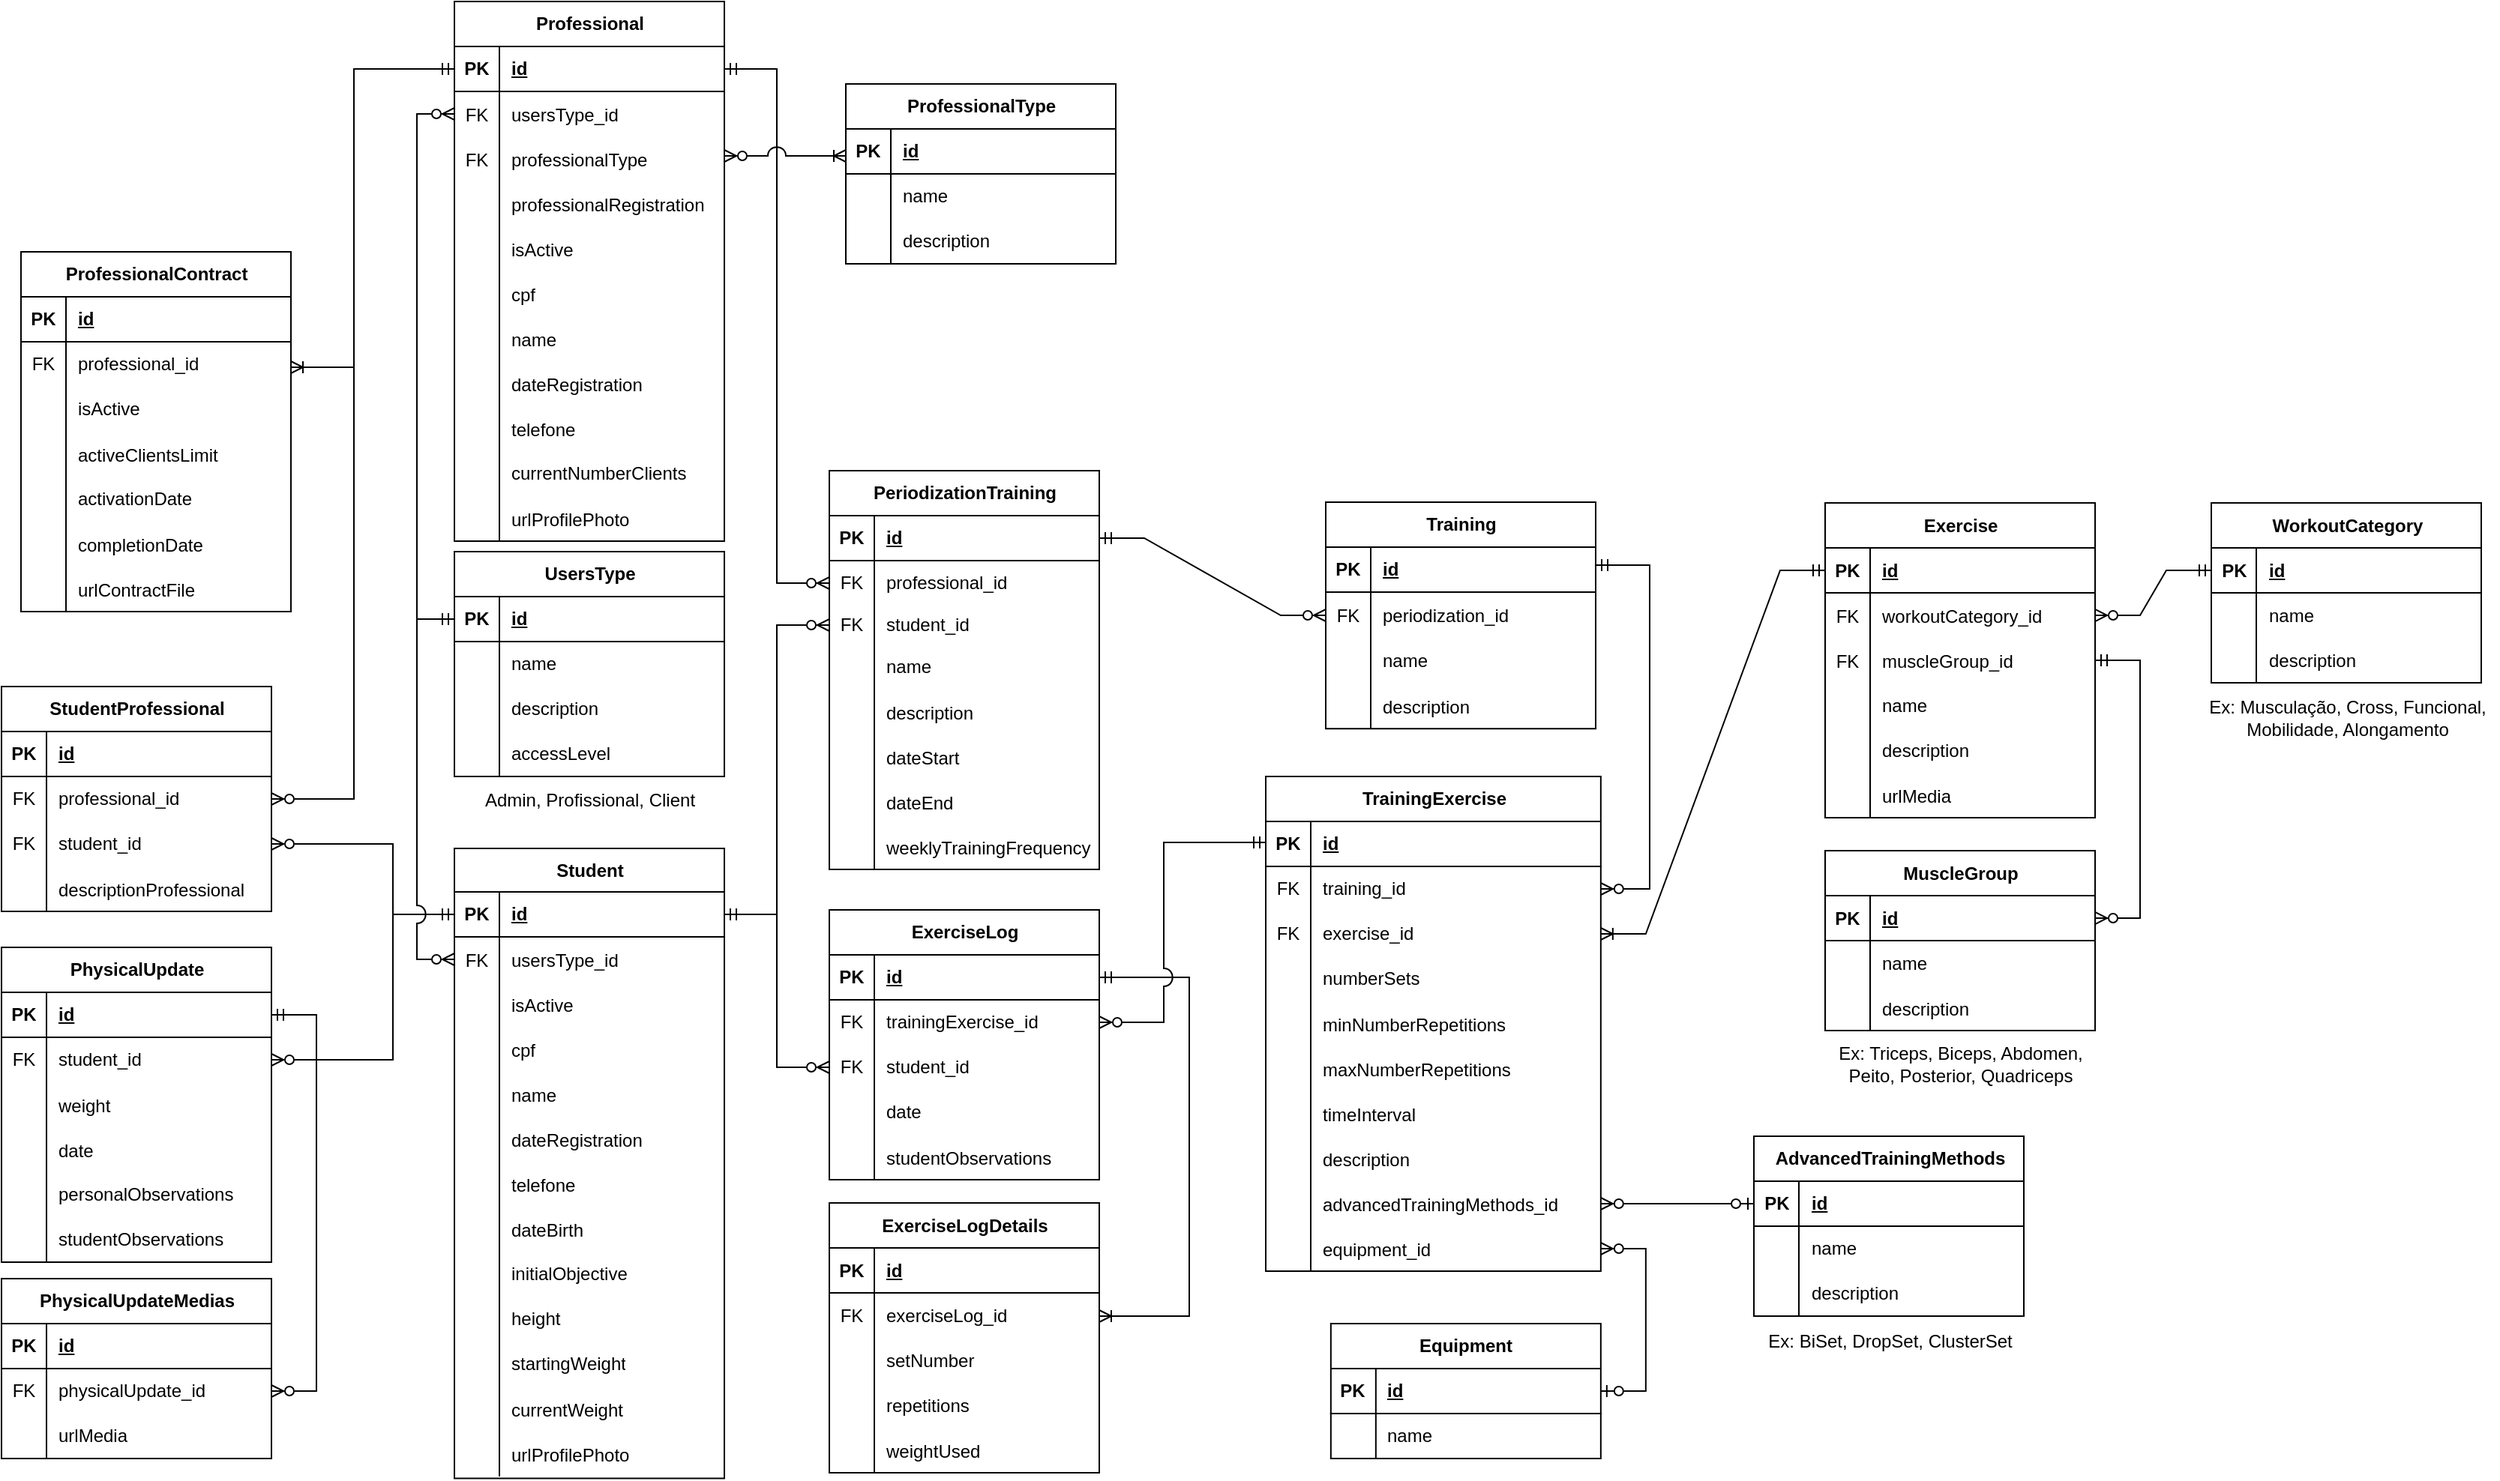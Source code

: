 <mxfile version="21.6.8" type="device">
  <diagram name="DER-v3" id="f1tFvH6Jp5p_MrU-zYKs">
    <mxGraphModel dx="3750" dy="1835" grid="0" gridSize="10" guides="1" tooltips="1" connect="1" arrows="1" fold="1" page="0" pageScale="1" pageWidth="827" pageHeight="1169" math="0" shadow="0">
      <root>
        <mxCell id="0" />
        <mxCell id="1" parent="0" />
        <mxCell id="-DiTsQiw4P0R8yzvZFF2-1" value="Professional" style="shape=table;startSize=30;container=1;collapsible=1;childLayout=tableLayout;fixedRows=1;rowLines=0;fontStyle=1;align=center;resizeLast=1;html=1;" parent="1" vertex="1">
          <mxGeometry x="-1081" y="-687" width="180" height="360" as="geometry" />
        </mxCell>
        <mxCell id="-DiTsQiw4P0R8yzvZFF2-2" value="" style="shape=tableRow;horizontal=0;startSize=0;swimlaneHead=0;swimlaneBody=0;fillColor=none;collapsible=0;dropTarget=0;points=[[0,0.5],[1,0.5]];portConstraint=eastwest;top=0;left=0;right=0;bottom=1;" parent="-DiTsQiw4P0R8yzvZFF2-1" vertex="1">
          <mxGeometry y="30" width="180" height="30" as="geometry" />
        </mxCell>
        <mxCell id="-DiTsQiw4P0R8yzvZFF2-3" value="PK" style="shape=partialRectangle;connectable=0;fillColor=none;top=0;left=0;bottom=0;right=0;fontStyle=1;overflow=hidden;whiteSpace=wrap;html=1;" parent="-DiTsQiw4P0R8yzvZFF2-2" vertex="1">
          <mxGeometry width="30" height="30" as="geometry">
            <mxRectangle width="30" height="30" as="alternateBounds" />
          </mxGeometry>
        </mxCell>
        <mxCell id="-DiTsQiw4P0R8yzvZFF2-4" value="id" style="shape=partialRectangle;connectable=0;fillColor=none;top=0;left=0;bottom=0;right=0;align=left;spacingLeft=6;fontStyle=5;overflow=hidden;whiteSpace=wrap;html=1;" parent="-DiTsQiw4P0R8yzvZFF2-2" vertex="1">
          <mxGeometry x="30" width="150" height="30" as="geometry">
            <mxRectangle width="150" height="30" as="alternateBounds" />
          </mxGeometry>
        </mxCell>
        <mxCell id="nToyrhpOvf5kCxt8c2n8-66" value="" style="shape=tableRow;horizontal=0;startSize=0;swimlaneHead=0;swimlaneBody=0;fillColor=none;collapsible=0;dropTarget=0;points=[[0,0.5],[1,0.5]];portConstraint=eastwest;top=0;left=0;right=0;bottom=0;" parent="-DiTsQiw4P0R8yzvZFF2-1" vertex="1">
          <mxGeometry y="60" width="180" height="30" as="geometry" />
        </mxCell>
        <mxCell id="nToyrhpOvf5kCxt8c2n8-67" value="FK" style="shape=partialRectangle;connectable=0;fillColor=none;top=0;left=0;bottom=0;right=0;editable=1;overflow=hidden;" parent="nToyrhpOvf5kCxt8c2n8-66" vertex="1">
          <mxGeometry width="30" height="30" as="geometry">
            <mxRectangle width="30" height="30" as="alternateBounds" />
          </mxGeometry>
        </mxCell>
        <mxCell id="nToyrhpOvf5kCxt8c2n8-68" value="usersType_id" style="shape=partialRectangle;connectable=0;fillColor=none;top=0;left=0;bottom=0;right=0;align=left;spacingLeft=6;overflow=hidden;" parent="nToyrhpOvf5kCxt8c2n8-66" vertex="1">
          <mxGeometry x="30" width="150" height="30" as="geometry">
            <mxRectangle width="150" height="30" as="alternateBounds" />
          </mxGeometry>
        </mxCell>
        <mxCell id="-DiTsQiw4P0R8yzvZFF2-276" value="" style="shape=tableRow;horizontal=0;startSize=0;swimlaneHead=0;swimlaneBody=0;fillColor=none;collapsible=0;dropTarget=0;points=[[0,0.5],[1,0.5]];portConstraint=eastwest;top=0;left=0;right=0;bottom=0;" parent="-DiTsQiw4P0R8yzvZFF2-1" vertex="1">
          <mxGeometry y="90" width="180" height="30" as="geometry" />
        </mxCell>
        <mxCell id="-DiTsQiw4P0R8yzvZFF2-277" value="FK" style="shape=partialRectangle;connectable=0;fillColor=none;top=0;left=0;bottom=0;right=0;editable=1;overflow=hidden;" parent="-DiTsQiw4P0R8yzvZFF2-276" vertex="1">
          <mxGeometry width="30" height="30" as="geometry">
            <mxRectangle width="30" height="30" as="alternateBounds" />
          </mxGeometry>
        </mxCell>
        <mxCell id="-DiTsQiw4P0R8yzvZFF2-278" value="professionalType" style="shape=partialRectangle;connectable=0;fillColor=none;top=0;left=0;bottom=0;right=0;align=left;spacingLeft=6;overflow=hidden;" parent="-DiTsQiw4P0R8yzvZFF2-276" vertex="1">
          <mxGeometry x="30" width="150" height="30" as="geometry">
            <mxRectangle width="150" height="30" as="alternateBounds" />
          </mxGeometry>
        </mxCell>
        <mxCell id="-DiTsQiw4P0R8yzvZFF2-296" value="" style="shape=tableRow;horizontal=0;startSize=0;swimlaneHead=0;swimlaneBody=0;fillColor=none;collapsible=0;dropTarget=0;points=[[0,0.5],[1,0.5]];portConstraint=eastwest;top=0;left=0;right=0;bottom=0;" parent="-DiTsQiw4P0R8yzvZFF2-1" vertex="1">
          <mxGeometry y="120" width="180" height="30" as="geometry" />
        </mxCell>
        <mxCell id="-DiTsQiw4P0R8yzvZFF2-297" value="" style="shape=partialRectangle;connectable=0;fillColor=none;top=0;left=0;bottom=0;right=0;editable=1;overflow=hidden;" parent="-DiTsQiw4P0R8yzvZFF2-296" vertex="1">
          <mxGeometry width="30" height="30" as="geometry">
            <mxRectangle width="30" height="30" as="alternateBounds" />
          </mxGeometry>
        </mxCell>
        <mxCell id="-DiTsQiw4P0R8yzvZFF2-298" value="professionalRegistration" style="shape=partialRectangle;connectable=0;fillColor=none;top=0;left=0;bottom=0;right=0;align=left;spacingLeft=6;overflow=hidden;" parent="-DiTsQiw4P0R8yzvZFF2-296" vertex="1">
          <mxGeometry x="30" width="150" height="30" as="geometry">
            <mxRectangle width="150" height="30" as="alternateBounds" />
          </mxGeometry>
        </mxCell>
        <mxCell id="9Sb7CuKIRKqp35wki6uu-1" value="" style="shape=tableRow;horizontal=0;startSize=0;swimlaneHead=0;swimlaneBody=0;fillColor=none;collapsible=0;dropTarget=0;points=[[0,0.5],[1,0.5]];portConstraint=eastwest;top=0;left=0;right=0;bottom=0;" parent="-DiTsQiw4P0R8yzvZFF2-1" vertex="1">
          <mxGeometry y="150" width="180" height="30" as="geometry" />
        </mxCell>
        <mxCell id="9Sb7CuKIRKqp35wki6uu-2" value="" style="shape=partialRectangle;connectable=0;fillColor=none;top=0;left=0;bottom=0;right=0;editable=1;overflow=hidden;" parent="9Sb7CuKIRKqp35wki6uu-1" vertex="1">
          <mxGeometry width="30" height="30" as="geometry">
            <mxRectangle width="30" height="30" as="alternateBounds" />
          </mxGeometry>
        </mxCell>
        <mxCell id="9Sb7CuKIRKqp35wki6uu-3" value="isActive" style="shape=partialRectangle;connectable=0;fillColor=none;top=0;left=0;bottom=0;right=0;align=left;spacingLeft=6;overflow=hidden;" parent="9Sb7CuKIRKqp35wki6uu-1" vertex="1">
          <mxGeometry x="30" width="150" height="30" as="geometry">
            <mxRectangle width="150" height="30" as="alternateBounds" />
          </mxGeometry>
        </mxCell>
        <mxCell id="-DiTsQiw4P0R8yzvZFF2-8" value="" style="shape=tableRow;horizontal=0;startSize=0;swimlaneHead=0;swimlaneBody=0;fillColor=none;collapsible=0;dropTarget=0;points=[[0,0.5],[1,0.5]];portConstraint=eastwest;top=0;left=0;right=0;bottom=0;" parent="-DiTsQiw4P0R8yzvZFF2-1" vertex="1">
          <mxGeometry y="180" width="180" height="30" as="geometry" />
        </mxCell>
        <mxCell id="-DiTsQiw4P0R8yzvZFF2-9" value="" style="shape=partialRectangle;connectable=0;fillColor=none;top=0;left=0;bottom=0;right=0;editable=1;overflow=hidden;" parent="-DiTsQiw4P0R8yzvZFF2-8" vertex="1">
          <mxGeometry width="30" height="30" as="geometry">
            <mxRectangle width="30" height="30" as="alternateBounds" />
          </mxGeometry>
        </mxCell>
        <mxCell id="-DiTsQiw4P0R8yzvZFF2-10" value="cpf" style="shape=partialRectangle;connectable=0;fillColor=none;top=0;left=0;bottom=0;right=0;align=left;spacingLeft=6;overflow=hidden;" parent="-DiTsQiw4P0R8yzvZFF2-8" vertex="1">
          <mxGeometry x="30" width="150" height="30" as="geometry">
            <mxRectangle width="150" height="30" as="alternateBounds" />
          </mxGeometry>
        </mxCell>
        <mxCell id="-DiTsQiw4P0R8yzvZFF2-11" value="" style="shape=tableRow;horizontal=0;startSize=0;swimlaneHead=0;swimlaneBody=0;fillColor=none;collapsible=0;dropTarget=0;points=[[0,0.5],[1,0.5]];portConstraint=eastwest;top=0;left=0;right=0;bottom=0;" parent="-DiTsQiw4P0R8yzvZFF2-1" vertex="1">
          <mxGeometry y="210" width="180" height="30" as="geometry" />
        </mxCell>
        <mxCell id="-DiTsQiw4P0R8yzvZFF2-12" value="" style="shape=partialRectangle;connectable=0;fillColor=none;top=0;left=0;bottom=0;right=0;editable=1;overflow=hidden;" parent="-DiTsQiw4P0R8yzvZFF2-11" vertex="1">
          <mxGeometry width="30" height="30" as="geometry">
            <mxRectangle width="30" height="30" as="alternateBounds" />
          </mxGeometry>
        </mxCell>
        <mxCell id="-DiTsQiw4P0R8yzvZFF2-13" value="name" style="shape=partialRectangle;connectable=0;fillColor=none;top=0;left=0;bottom=0;right=0;align=left;spacingLeft=6;overflow=hidden;" parent="-DiTsQiw4P0R8yzvZFF2-11" vertex="1">
          <mxGeometry x="30" width="150" height="30" as="geometry">
            <mxRectangle width="150" height="30" as="alternateBounds" />
          </mxGeometry>
        </mxCell>
        <mxCell id="-DiTsQiw4P0R8yzvZFF2-14" value="" style="shape=tableRow;horizontal=0;startSize=0;swimlaneHead=0;swimlaneBody=0;fillColor=none;collapsible=0;dropTarget=0;points=[[0,0.5],[1,0.5]];portConstraint=eastwest;top=0;left=0;right=0;bottom=0;" parent="-DiTsQiw4P0R8yzvZFF2-1" vertex="1">
          <mxGeometry y="240" width="180" height="30" as="geometry" />
        </mxCell>
        <mxCell id="-DiTsQiw4P0R8yzvZFF2-15" value="" style="shape=partialRectangle;connectable=0;fillColor=none;top=0;left=0;bottom=0;right=0;editable=1;overflow=hidden;" parent="-DiTsQiw4P0R8yzvZFF2-14" vertex="1">
          <mxGeometry width="30" height="30" as="geometry">
            <mxRectangle width="30" height="30" as="alternateBounds" />
          </mxGeometry>
        </mxCell>
        <mxCell id="-DiTsQiw4P0R8yzvZFF2-16" value="dateRegistration" style="shape=partialRectangle;connectable=0;fillColor=none;top=0;left=0;bottom=0;right=0;align=left;spacingLeft=6;overflow=hidden;" parent="-DiTsQiw4P0R8yzvZFF2-14" vertex="1">
          <mxGeometry x="30" width="150" height="30" as="geometry">
            <mxRectangle width="150" height="30" as="alternateBounds" />
          </mxGeometry>
        </mxCell>
        <mxCell id="-DiTsQiw4P0R8yzvZFF2-17" value="" style="shape=tableRow;horizontal=0;startSize=0;swimlaneHead=0;swimlaneBody=0;fillColor=none;collapsible=0;dropTarget=0;points=[[0,0.5],[1,0.5]];portConstraint=eastwest;top=0;left=0;right=0;bottom=0;" parent="-DiTsQiw4P0R8yzvZFF2-1" vertex="1">
          <mxGeometry y="270" width="180" height="30" as="geometry" />
        </mxCell>
        <mxCell id="-DiTsQiw4P0R8yzvZFF2-18" value="" style="shape=partialRectangle;connectable=0;fillColor=none;top=0;left=0;bottom=0;right=0;editable=1;overflow=hidden;" parent="-DiTsQiw4P0R8yzvZFF2-17" vertex="1">
          <mxGeometry width="30" height="30" as="geometry">
            <mxRectangle width="30" height="30" as="alternateBounds" />
          </mxGeometry>
        </mxCell>
        <mxCell id="-DiTsQiw4P0R8yzvZFF2-19" value="telefone" style="shape=partialRectangle;connectable=0;fillColor=none;top=0;left=0;bottom=0;right=0;align=left;spacingLeft=6;overflow=hidden;" parent="-DiTsQiw4P0R8yzvZFF2-17" vertex="1">
          <mxGeometry x="30" width="150" height="30" as="geometry">
            <mxRectangle width="150" height="30" as="alternateBounds" />
          </mxGeometry>
        </mxCell>
        <mxCell id="-DiTsQiw4P0R8yzvZFF2-20" value="" style="shape=tableRow;horizontal=0;startSize=0;swimlaneHead=0;swimlaneBody=0;fillColor=none;collapsible=0;dropTarget=0;points=[[0,0.5],[1,0.5]];portConstraint=eastwest;top=0;left=0;right=0;bottom=0;" parent="-DiTsQiw4P0R8yzvZFF2-1" vertex="1">
          <mxGeometry y="300" width="180" height="30" as="geometry" />
        </mxCell>
        <mxCell id="-DiTsQiw4P0R8yzvZFF2-21" value="" style="shape=partialRectangle;connectable=0;fillColor=none;top=0;left=0;bottom=0;right=0;editable=1;overflow=hidden;whiteSpace=wrap;html=1;" parent="-DiTsQiw4P0R8yzvZFF2-20" vertex="1">
          <mxGeometry width="30" height="30" as="geometry">
            <mxRectangle width="30" height="30" as="alternateBounds" />
          </mxGeometry>
        </mxCell>
        <mxCell id="-DiTsQiw4P0R8yzvZFF2-22" value="currentNumberClients" style="shape=partialRectangle;connectable=0;fillColor=none;top=0;left=0;bottom=0;right=0;align=left;spacingLeft=6;overflow=hidden;whiteSpace=wrap;html=1;" parent="-DiTsQiw4P0R8yzvZFF2-20" vertex="1">
          <mxGeometry x="30" width="150" height="30" as="geometry">
            <mxRectangle width="150" height="30" as="alternateBounds" />
          </mxGeometry>
        </mxCell>
        <mxCell id="-DiTsQiw4P0R8yzvZFF2-23" value="" style="shape=tableRow;horizontal=0;startSize=0;swimlaneHead=0;swimlaneBody=0;fillColor=none;collapsible=0;dropTarget=0;points=[[0,0.5],[1,0.5]];portConstraint=eastwest;top=0;left=0;right=0;bottom=0;" parent="-DiTsQiw4P0R8yzvZFF2-1" vertex="1">
          <mxGeometry y="330" width="180" height="30" as="geometry" />
        </mxCell>
        <mxCell id="-DiTsQiw4P0R8yzvZFF2-24" value="" style="shape=partialRectangle;connectable=0;fillColor=none;top=0;left=0;bottom=0;right=0;editable=1;overflow=hidden;" parent="-DiTsQiw4P0R8yzvZFF2-23" vertex="1">
          <mxGeometry width="30" height="30" as="geometry">
            <mxRectangle width="30" height="30" as="alternateBounds" />
          </mxGeometry>
        </mxCell>
        <mxCell id="-DiTsQiw4P0R8yzvZFF2-25" value="urlProfilePhoto" style="shape=partialRectangle;connectable=0;fillColor=none;top=0;left=0;bottom=0;right=0;align=left;spacingLeft=6;overflow=hidden;" parent="-DiTsQiw4P0R8yzvZFF2-23" vertex="1">
          <mxGeometry x="30" width="150" height="30" as="geometry">
            <mxRectangle width="150" height="30" as="alternateBounds" />
          </mxGeometry>
        </mxCell>
        <mxCell id="-DiTsQiw4P0R8yzvZFF2-26" value="Student" style="shape=table;startSize=29;container=1;collapsible=1;childLayout=tableLayout;fixedRows=1;rowLines=0;fontStyle=1;align=center;resizeLast=1;html=1;" parent="1" vertex="1">
          <mxGeometry x="-1081" y="-122" width="180" height="420.3" as="geometry" />
        </mxCell>
        <mxCell id="-DiTsQiw4P0R8yzvZFF2-27" value="" style="shape=tableRow;horizontal=0;startSize=0;swimlaneHead=0;swimlaneBody=0;fillColor=none;collapsible=0;dropTarget=0;points=[[0,0.5],[1,0.5]];portConstraint=eastwest;top=0;left=0;right=0;bottom=1;" parent="-DiTsQiw4P0R8yzvZFF2-26" vertex="1">
          <mxGeometry y="29" width="180" height="30" as="geometry" />
        </mxCell>
        <mxCell id="-DiTsQiw4P0R8yzvZFF2-28" value="PK" style="shape=partialRectangle;connectable=0;fillColor=none;top=0;left=0;bottom=0;right=0;fontStyle=1;overflow=hidden;whiteSpace=wrap;html=1;" parent="-DiTsQiw4P0R8yzvZFF2-27" vertex="1">
          <mxGeometry width="30" height="30" as="geometry">
            <mxRectangle width="30" height="30" as="alternateBounds" />
          </mxGeometry>
        </mxCell>
        <mxCell id="-DiTsQiw4P0R8yzvZFF2-29" value="id" style="shape=partialRectangle;connectable=0;fillColor=none;top=0;left=0;bottom=0;right=0;align=left;spacingLeft=6;fontStyle=5;overflow=hidden;whiteSpace=wrap;html=1;" parent="-DiTsQiw4P0R8yzvZFF2-27" vertex="1">
          <mxGeometry x="30" width="150" height="30" as="geometry">
            <mxRectangle width="150" height="30" as="alternateBounds" />
          </mxGeometry>
        </mxCell>
        <mxCell id="nToyrhpOvf5kCxt8c2n8-70" value="" style="shape=tableRow;horizontal=0;startSize=0;swimlaneHead=0;swimlaneBody=0;fillColor=none;collapsible=0;dropTarget=0;points=[[0,0.5],[1,0.5]];portConstraint=eastwest;top=0;left=0;right=0;bottom=0;" parent="-DiTsQiw4P0R8yzvZFF2-26" vertex="1">
          <mxGeometry y="59" width="180" height="30" as="geometry" />
        </mxCell>
        <mxCell id="nToyrhpOvf5kCxt8c2n8-71" value="FK" style="shape=partialRectangle;connectable=0;fillColor=none;top=0;left=0;bottom=0;right=0;editable=1;overflow=hidden;" parent="nToyrhpOvf5kCxt8c2n8-70" vertex="1">
          <mxGeometry width="30" height="30" as="geometry">
            <mxRectangle width="30" height="30" as="alternateBounds" />
          </mxGeometry>
        </mxCell>
        <mxCell id="nToyrhpOvf5kCxt8c2n8-72" value="usersType_id" style="shape=partialRectangle;connectable=0;fillColor=none;top=0;left=0;bottom=0;right=0;align=left;spacingLeft=6;overflow=hidden;" parent="nToyrhpOvf5kCxt8c2n8-70" vertex="1">
          <mxGeometry x="30" width="150" height="30" as="geometry">
            <mxRectangle width="150" height="30" as="alternateBounds" />
          </mxGeometry>
        </mxCell>
        <mxCell id="-DiTsQiw4P0R8yzvZFF2-33" value="" style="shape=tableRow;horizontal=0;startSize=0;swimlaneHead=0;swimlaneBody=0;fillColor=none;collapsible=0;dropTarget=0;points=[[0,0.5],[1,0.5]];portConstraint=eastwest;top=0;left=0;right=0;bottom=0;" parent="-DiTsQiw4P0R8yzvZFF2-26" vertex="1">
          <mxGeometry y="89" width="180" height="30" as="geometry" />
        </mxCell>
        <mxCell id="-DiTsQiw4P0R8yzvZFF2-34" value="" style="shape=partialRectangle;connectable=0;fillColor=none;top=0;left=0;bottom=0;right=0;editable=1;overflow=hidden;" parent="-DiTsQiw4P0R8yzvZFF2-33" vertex="1">
          <mxGeometry width="30" height="30" as="geometry">
            <mxRectangle width="30" height="30" as="alternateBounds" />
          </mxGeometry>
        </mxCell>
        <mxCell id="-DiTsQiw4P0R8yzvZFF2-35" value="isActive" style="shape=partialRectangle;connectable=0;fillColor=none;top=0;left=0;bottom=0;right=0;align=left;spacingLeft=6;overflow=hidden;" parent="-DiTsQiw4P0R8yzvZFF2-33" vertex="1">
          <mxGeometry x="30" width="150" height="30" as="geometry">
            <mxRectangle width="150" height="30" as="alternateBounds" />
          </mxGeometry>
        </mxCell>
        <mxCell id="-DiTsQiw4P0R8yzvZFF2-36" value="" style="shape=tableRow;horizontal=0;startSize=0;swimlaneHead=0;swimlaneBody=0;fillColor=none;collapsible=0;dropTarget=0;points=[[0,0.5],[1,0.5]];portConstraint=eastwest;top=0;left=0;right=0;bottom=0;" parent="-DiTsQiw4P0R8yzvZFF2-26" vertex="1">
          <mxGeometry y="119" width="180" height="30" as="geometry" />
        </mxCell>
        <mxCell id="-DiTsQiw4P0R8yzvZFF2-37" value="" style="shape=partialRectangle;connectable=0;fillColor=none;top=0;left=0;bottom=0;right=0;editable=1;overflow=hidden;" parent="-DiTsQiw4P0R8yzvZFF2-36" vertex="1">
          <mxGeometry width="30" height="30" as="geometry">
            <mxRectangle width="30" height="30" as="alternateBounds" />
          </mxGeometry>
        </mxCell>
        <mxCell id="-DiTsQiw4P0R8yzvZFF2-38" value="cpf" style="shape=partialRectangle;connectable=0;fillColor=none;top=0;left=0;bottom=0;right=0;align=left;spacingLeft=6;overflow=hidden;" parent="-DiTsQiw4P0R8yzvZFF2-36" vertex="1">
          <mxGeometry x="30" width="150" height="30" as="geometry">
            <mxRectangle width="150" height="30" as="alternateBounds" />
          </mxGeometry>
        </mxCell>
        <mxCell id="-DiTsQiw4P0R8yzvZFF2-39" value="" style="shape=tableRow;horizontal=0;startSize=0;swimlaneHead=0;swimlaneBody=0;fillColor=none;collapsible=0;dropTarget=0;points=[[0,0.5],[1,0.5]];portConstraint=eastwest;top=0;left=0;right=0;bottom=0;" parent="-DiTsQiw4P0R8yzvZFF2-26" vertex="1">
          <mxGeometry y="149" width="180" height="30" as="geometry" />
        </mxCell>
        <mxCell id="-DiTsQiw4P0R8yzvZFF2-40" value="" style="shape=partialRectangle;connectable=0;fillColor=none;top=0;left=0;bottom=0;right=0;editable=1;overflow=hidden;" parent="-DiTsQiw4P0R8yzvZFF2-39" vertex="1">
          <mxGeometry width="30" height="30" as="geometry">
            <mxRectangle width="30" height="30" as="alternateBounds" />
          </mxGeometry>
        </mxCell>
        <mxCell id="-DiTsQiw4P0R8yzvZFF2-41" value="name" style="shape=partialRectangle;connectable=0;fillColor=none;top=0;left=0;bottom=0;right=0;align=left;spacingLeft=6;overflow=hidden;" parent="-DiTsQiw4P0R8yzvZFF2-39" vertex="1">
          <mxGeometry x="30" width="150" height="30" as="geometry">
            <mxRectangle width="150" height="30" as="alternateBounds" />
          </mxGeometry>
        </mxCell>
        <mxCell id="-DiTsQiw4P0R8yzvZFF2-42" value="" style="shape=tableRow;horizontal=0;startSize=0;swimlaneHead=0;swimlaneBody=0;fillColor=none;collapsible=0;dropTarget=0;points=[[0,0.5],[1,0.5]];portConstraint=eastwest;top=0;left=0;right=0;bottom=0;" parent="-DiTsQiw4P0R8yzvZFF2-26" vertex="1">
          <mxGeometry y="179" width="180" height="30" as="geometry" />
        </mxCell>
        <mxCell id="-DiTsQiw4P0R8yzvZFF2-43" value="" style="shape=partialRectangle;connectable=0;fillColor=none;top=0;left=0;bottom=0;right=0;editable=1;overflow=hidden;" parent="-DiTsQiw4P0R8yzvZFF2-42" vertex="1">
          <mxGeometry width="30" height="30" as="geometry">
            <mxRectangle width="30" height="30" as="alternateBounds" />
          </mxGeometry>
        </mxCell>
        <mxCell id="-DiTsQiw4P0R8yzvZFF2-44" value="dateRegistration" style="shape=partialRectangle;connectable=0;fillColor=none;top=0;left=0;bottom=0;right=0;align=left;spacingLeft=6;overflow=hidden;" parent="-DiTsQiw4P0R8yzvZFF2-42" vertex="1">
          <mxGeometry x="30" width="150" height="30" as="geometry">
            <mxRectangle width="150" height="30" as="alternateBounds" />
          </mxGeometry>
        </mxCell>
        <mxCell id="-DiTsQiw4P0R8yzvZFF2-45" value="" style="shape=tableRow;horizontal=0;startSize=0;swimlaneHead=0;swimlaneBody=0;fillColor=none;collapsible=0;dropTarget=0;points=[[0,0.5],[1,0.5]];portConstraint=eastwest;top=0;left=0;right=0;bottom=0;" parent="-DiTsQiw4P0R8yzvZFF2-26" vertex="1">
          <mxGeometry y="209" width="180" height="30" as="geometry" />
        </mxCell>
        <mxCell id="-DiTsQiw4P0R8yzvZFF2-46" value="" style="shape=partialRectangle;connectable=0;fillColor=none;top=0;left=0;bottom=0;right=0;editable=1;overflow=hidden;" parent="-DiTsQiw4P0R8yzvZFF2-45" vertex="1">
          <mxGeometry width="30" height="30" as="geometry">
            <mxRectangle width="30" height="30" as="alternateBounds" />
          </mxGeometry>
        </mxCell>
        <mxCell id="-DiTsQiw4P0R8yzvZFF2-47" value="telefone" style="shape=partialRectangle;connectable=0;fillColor=none;top=0;left=0;bottom=0;right=0;align=left;spacingLeft=6;overflow=hidden;" parent="-DiTsQiw4P0R8yzvZFF2-45" vertex="1">
          <mxGeometry x="30" width="150" height="30" as="geometry">
            <mxRectangle width="150" height="30" as="alternateBounds" />
          </mxGeometry>
        </mxCell>
        <mxCell id="-DiTsQiw4P0R8yzvZFF2-48" value="" style="shape=tableRow;horizontal=0;startSize=0;swimlaneHead=0;swimlaneBody=0;fillColor=none;collapsible=0;dropTarget=0;points=[[0,0.5],[1,0.5]];portConstraint=eastwest;top=0;left=0;right=0;bottom=0;" parent="-DiTsQiw4P0R8yzvZFF2-26" vertex="1">
          <mxGeometry y="239" width="180" height="30" as="geometry" />
        </mxCell>
        <mxCell id="-DiTsQiw4P0R8yzvZFF2-49" value="" style="shape=partialRectangle;connectable=0;fillColor=none;top=0;left=0;bottom=0;right=0;editable=1;overflow=hidden;" parent="-DiTsQiw4P0R8yzvZFF2-48" vertex="1">
          <mxGeometry width="30" height="30" as="geometry">
            <mxRectangle width="30" height="30" as="alternateBounds" />
          </mxGeometry>
        </mxCell>
        <mxCell id="-DiTsQiw4P0R8yzvZFF2-50" value="dateBirth" style="shape=partialRectangle;connectable=0;fillColor=none;top=0;left=0;bottom=0;right=0;align=left;spacingLeft=6;overflow=hidden;" parent="-DiTsQiw4P0R8yzvZFF2-48" vertex="1">
          <mxGeometry x="30" width="150" height="30" as="geometry">
            <mxRectangle width="150" height="30" as="alternateBounds" />
          </mxGeometry>
        </mxCell>
        <mxCell id="-DiTsQiw4P0R8yzvZFF2-51" value="" style="shape=tableRow;horizontal=0;startSize=0;swimlaneHead=0;swimlaneBody=0;fillColor=none;collapsible=0;dropTarget=0;points=[[0,0.5],[1,0.5]];portConstraint=eastwest;top=0;left=0;right=0;bottom=0;" parent="-DiTsQiw4P0R8yzvZFF2-26" vertex="1">
          <mxGeometry y="269" width="180" height="30" as="geometry" />
        </mxCell>
        <mxCell id="-DiTsQiw4P0R8yzvZFF2-52" value="" style="shape=partialRectangle;connectable=0;fillColor=none;top=0;left=0;bottom=0;right=0;editable=1;overflow=hidden;whiteSpace=wrap;html=1;" parent="-DiTsQiw4P0R8yzvZFF2-51" vertex="1">
          <mxGeometry width="30" height="30" as="geometry">
            <mxRectangle width="30" height="30" as="alternateBounds" />
          </mxGeometry>
        </mxCell>
        <mxCell id="-DiTsQiw4P0R8yzvZFF2-53" value="initialObjective" style="shape=partialRectangle;connectable=0;fillColor=none;top=0;left=0;bottom=0;right=0;align=left;spacingLeft=6;overflow=hidden;whiteSpace=wrap;html=1;" parent="-DiTsQiw4P0R8yzvZFF2-51" vertex="1">
          <mxGeometry x="30" width="150" height="30" as="geometry">
            <mxRectangle width="150" height="30" as="alternateBounds" />
          </mxGeometry>
        </mxCell>
        <mxCell id="-DiTsQiw4P0R8yzvZFF2-54" value="" style="shape=tableRow;horizontal=0;startSize=0;swimlaneHead=0;swimlaneBody=0;fillColor=none;collapsible=0;dropTarget=0;points=[[0,0.5],[1,0.5]];portConstraint=eastwest;top=0;left=0;right=0;bottom=0;" parent="-DiTsQiw4P0R8yzvZFF2-26" vertex="1">
          <mxGeometry y="299" width="180" height="30" as="geometry" />
        </mxCell>
        <mxCell id="-DiTsQiw4P0R8yzvZFF2-55" value="" style="shape=partialRectangle;connectable=0;fillColor=none;top=0;left=0;bottom=0;right=0;editable=1;overflow=hidden;whiteSpace=wrap;html=1;" parent="-DiTsQiw4P0R8yzvZFF2-54" vertex="1">
          <mxGeometry width="30" height="30" as="geometry">
            <mxRectangle width="30" height="30" as="alternateBounds" />
          </mxGeometry>
        </mxCell>
        <mxCell id="-DiTsQiw4P0R8yzvZFF2-56" value="height" style="shape=partialRectangle;connectable=0;fillColor=none;top=0;left=0;bottom=0;right=0;align=left;spacingLeft=6;overflow=hidden;whiteSpace=wrap;html=1;" parent="-DiTsQiw4P0R8yzvZFF2-54" vertex="1">
          <mxGeometry x="30" width="150" height="30" as="geometry">
            <mxRectangle width="150" height="30" as="alternateBounds" />
          </mxGeometry>
        </mxCell>
        <mxCell id="-DiTsQiw4P0R8yzvZFF2-57" value="" style="shape=tableRow;horizontal=0;startSize=0;swimlaneHead=0;swimlaneBody=0;fillColor=none;collapsible=0;dropTarget=0;points=[[0,0.5],[1,0.5]];portConstraint=eastwest;top=0;left=0;right=0;bottom=0;" parent="-DiTsQiw4P0R8yzvZFF2-26" vertex="1">
          <mxGeometry y="329" width="180" height="30" as="geometry" />
        </mxCell>
        <mxCell id="-DiTsQiw4P0R8yzvZFF2-58" value="" style="shape=partialRectangle;connectable=0;fillColor=none;top=0;left=0;bottom=0;right=0;editable=1;overflow=hidden;whiteSpace=wrap;html=1;" parent="-DiTsQiw4P0R8yzvZFF2-57" vertex="1">
          <mxGeometry width="30" height="30" as="geometry">
            <mxRectangle width="30" height="30" as="alternateBounds" />
          </mxGeometry>
        </mxCell>
        <mxCell id="-DiTsQiw4P0R8yzvZFF2-59" value="startingWeight" style="shape=partialRectangle;connectable=0;fillColor=none;top=0;left=0;bottom=0;right=0;align=left;spacingLeft=6;overflow=hidden;whiteSpace=wrap;html=1;" parent="-DiTsQiw4P0R8yzvZFF2-57" vertex="1">
          <mxGeometry x="30" width="150" height="30" as="geometry">
            <mxRectangle width="150" height="30" as="alternateBounds" />
          </mxGeometry>
        </mxCell>
        <mxCell id="-DiTsQiw4P0R8yzvZFF2-60" value="" style="shape=tableRow;horizontal=0;startSize=0;swimlaneHead=0;swimlaneBody=0;fillColor=none;collapsible=0;dropTarget=0;points=[[0,0.5],[1,0.5]];portConstraint=eastwest;top=0;left=0;right=0;bottom=0;" parent="-DiTsQiw4P0R8yzvZFF2-26" vertex="1">
          <mxGeometry y="359" width="180" height="30" as="geometry" />
        </mxCell>
        <mxCell id="-DiTsQiw4P0R8yzvZFF2-61" value="" style="shape=partialRectangle;connectable=0;fillColor=none;top=0;left=0;bottom=0;right=0;editable=1;overflow=hidden;" parent="-DiTsQiw4P0R8yzvZFF2-60" vertex="1">
          <mxGeometry width="30" height="30" as="geometry">
            <mxRectangle width="30" height="30" as="alternateBounds" />
          </mxGeometry>
        </mxCell>
        <mxCell id="-DiTsQiw4P0R8yzvZFF2-62" value="currentWeight" style="shape=partialRectangle;connectable=0;fillColor=none;top=0;left=0;bottom=0;right=0;align=left;spacingLeft=6;overflow=hidden;" parent="-DiTsQiw4P0R8yzvZFF2-60" vertex="1">
          <mxGeometry x="30" width="150" height="30" as="geometry">
            <mxRectangle width="150" height="30" as="alternateBounds" />
          </mxGeometry>
        </mxCell>
        <mxCell id="-DiTsQiw4P0R8yzvZFF2-66" value="" style="shape=tableRow;horizontal=0;startSize=0;swimlaneHead=0;swimlaneBody=0;fillColor=none;collapsible=0;dropTarget=0;points=[[0,0.5],[1,0.5]];portConstraint=eastwest;top=0;left=0;right=0;bottom=0;" parent="-DiTsQiw4P0R8yzvZFF2-26" vertex="1">
          <mxGeometry y="389" width="180" height="30" as="geometry" />
        </mxCell>
        <mxCell id="-DiTsQiw4P0R8yzvZFF2-67" value="" style="shape=partialRectangle;connectable=0;fillColor=none;top=0;left=0;bottom=0;right=0;editable=1;overflow=hidden;" parent="-DiTsQiw4P0R8yzvZFF2-66" vertex="1">
          <mxGeometry width="30" height="30" as="geometry">
            <mxRectangle width="30" height="30" as="alternateBounds" />
          </mxGeometry>
        </mxCell>
        <mxCell id="-DiTsQiw4P0R8yzvZFF2-68" value="urlProfilePhoto" style="shape=partialRectangle;connectable=0;fillColor=none;top=0;left=0;bottom=0;right=0;align=left;spacingLeft=6;overflow=hidden;" parent="-DiTsQiw4P0R8yzvZFF2-66" vertex="1">
          <mxGeometry x="30" width="150" height="30" as="geometry">
            <mxRectangle width="150" height="30" as="alternateBounds" />
          </mxGeometry>
        </mxCell>
        <mxCell id="-DiTsQiw4P0R8yzvZFF2-69" value="Periodization&lt;b style=&quot;border-color: var(--border-color);&quot;&gt;Training&lt;/b&gt;" style="shape=table;startSize=30;container=1;collapsible=1;childLayout=tableLayout;fixedRows=1;rowLines=0;fontStyle=1;align=center;resizeLast=1;html=1;" parent="1" vertex="1">
          <mxGeometry x="-831" y="-374" width="180" height="266" as="geometry" />
        </mxCell>
        <mxCell id="-DiTsQiw4P0R8yzvZFF2-70" value="" style="shape=tableRow;horizontal=0;startSize=0;swimlaneHead=0;swimlaneBody=0;fillColor=none;collapsible=0;dropTarget=0;points=[[0,0.5],[1,0.5]];portConstraint=eastwest;top=0;left=0;right=0;bottom=1;" parent="-DiTsQiw4P0R8yzvZFF2-69" vertex="1">
          <mxGeometry y="30" width="180" height="30" as="geometry" />
        </mxCell>
        <mxCell id="-DiTsQiw4P0R8yzvZFF2-71" value="PK" style="shape=partialRectangle;connectable=0;fillColor=none;top=0;left=0;bottom=0;right=0;fontStyle=1;overflow=hidden;whiteSpace=wrap;html=1;" parent="-DiTsQiw4P0R8yzvZFF2-70" vertex="1">
          <mxGeometry width="30" height="30" as="geometry">
            <mxRectangle width="30" height="30" as="alternateBounds" />
          </mxGeometry>
        </mxCell>
        <mxCell id="-DiTsQiw4P0R8yzvZFF2-72" value="id" style="shape=partialRectangle;connectable=0;fillColor=none;top=0;left=0;bottom=0;right=0;align=left;spacingLeft=6;fontStyle=5;overflow=hidden;whiteSpace=wrap;html=1;" parent="-DiTsQiw4P0R8yzvZFF2-70" vertex="1">
          <mxGeometry x="30" width="150" height="30" as="geometry">
            <mxRectangle width="150" height="30" as="alternateBounds" />
          </mxGeometry>
        </mxCell>
        <mxCell id="-DiTsQiw4P0R8yzvZFF2-73" value="" style="shape=tableRow;horizontal=0;startSize=0;swimlaneHead=0;swimlaneBody=0;fillColor=none;collapsible=0;dropTarget=0;points=[[0,0.5],[1,0.5]];portConstraint=eastwest;top=0;left=0;right=0;bottom=0;" parent="-DiTsQiw4P0R8yzvZFF2-69" vertex="1">
          <mxGeometry y="60" width="180" height="30" as="geometry" />
        </mxCell>
        <mxCell id="-DiTsQiw4P0R8yzvZFF2-74" value="FK" style="shape=partialRectangle;connectable=0;fillColor=none;top=0;left=0;bottom=0;right=0;editable=1;overflow=hidden;whiteSpace=wrap;html=1;" parent="-DiTsQiw4P0R8yzvZFF2-73" vertex="1">
          <mxGeometry width="30" height="30" as="geometry">
            <mxRectangle width="30" height="30" as="alternateBounds" />
          </mxGeometry>
        </mxCell>
        <mxCell id="-DiTsQiw4P0R8yzvZFF2-75" value="professional_id" style="shape=partialRectangle;connectable=0;fillColor=none;top=0;left=0;bottom=0;right=0;align=left;spacingLeft=6;overflow=hidden;whiteSpace=wrap;html=1;" parent="-DiTsQiw4P0R8yzvZFF2-73" vertex="1">
          <mxGeometry x="30" width="150" height="30" as="geometry">
            <mxRectangle width="150" height="30" as="alternateBounds" />
          </mxGeometry>
        </mxCell>
        <mxCell id="-DiTsQiw4P0R8yzvZFF2-76" value="" style="shape=tableRow;horizontal=0;startSize=0;swimlaneHead=0;swimlaneBody=0;fillColor=none;collapsible=0;dropTarget=0;points=[[0,0.5],[1,0.5]];portConstraint=eastwest;top=0;left=0;right=0;bottom=0;" parent="-DiTsQiw4P0R8yzvZFF2-69" vertex="1">
          <mxGeometry y="90" width="180" height="26" as="geometry" />
        </mxCell>
        <mxCell id="-DiTsQiw4P0R8yzvZFF2-77" value="FK" style="shape=partialRectangle;connectable=0;fillColor=none;top=0;left=0;bottom=0;right=0;editable=1;overflow=hidden;whiteSpace=wrap;html=1;" parent="-DiTsQiw4P0R8yzvZFF2-76" vertex="1">
          <mxGeometry width="30" height="26" as="geometry">
            <mxRectangle width="30" height="26" as="alternateBounds" />
          </mxGeometry>
        </mxCell>
        <mxCell id="-DiTsQiw4P0R8yzvZFF2-78" value="student_id" style="shape=partialRectangle;connectable=0;fillColor=none;top=0;left=0;bottom=0;right=0;align=left;spacingLeft=6;overflow=hidden;whiteSpace=wrap;html=1;" parent="-DiTsQiw4P0R8yzvZFF2-76" vertex="1">
          <mxGeometry x="30" width="150" height="26" as="geometry">
            <mxRectangle width="150" height="26" as="alternateBounds" />
          </mxGeometry>
        </mxCell>
        <mxCell id="-DiTsQiw4P0R8yzvZFF2-79" value="" style="shape=tableRow;horizontal=0;startSize=0;swimlaneHead=0;swimlaneBody=0;fillColor=none;collapsible=0;dropTarget=0;points=[[0,0.5],[1,0.5]];portConstraint=eastwest;top=0;left=0;right=0;bottom=0;" parent="-DiTsQiw4P0R8yzvZFF2-69" vertex="1">
          <mxGeometry y="116" width="180" height="30" as="geometry" />
        </mxCell>
        <mxCell id="-DiTsQiw4P0R8yzvZFF2-80" value="" style="shape=partialRectangle;connectable=0;fillColor=none;top=0;left=0;bottom=0;right=0;editable=1;overflow=hidden;whiteSpace=wrap;html=1;" parent="-DiTsQiw4P0R8yzvZFF2-79" vertex="1">
          <mxGeometry width="30" height="30" as="geometry">
            <mxRectangle width="30" height="30" as="alternateBounds" />
          </mxGeometry>
        </mxCell>
        <mxCell id="-DiTsQiw4P0R8yzvZFF2-81" value="name" style="shape=partialRectangle;connectable=0;fillColor=none;top=0;left=0;bottom=0;right=0;align=left;spacingLeft=6;overflow=hidden;whiteSpace=wrap;html=1;" parent="-DiTsQiw4P0R8yzvZFF2-79" vertex="1">
          <mxGeometry x="30" width="150" height="30" as="geometry">
            <mxRectangle width="150" height="30" as="alternateBounds" />
          </mxGeometry>
        </mxCell>
        <mxCell id="-DiTsQiw4P0R8yzvZFF2-82" value="" style="shape=tableRow;horizontal=0;startSize=0;swimlaneHead=0;swimlaneBody=0;fillColor=none;collapsible=0;dropTarget=0;points=[[0,0.5],[1,0.5]];portConstraint=eastwest;top=0;left=0;right=0;bottom=0;" parent="-DiTsQiw4P0R8yzvZFF2-69" vertex="1">
          <mxGeometry y="146" width="180" height="30" as="geometry" />
        </mxCell>
        <mxCell id="-DiTsQiw4P0R8yzvZFF2-83" value="" style="shape=partialRectangle;connectable=0;fillColor=none;top=0;left=0;bottom=0;right=0;editable=1;overflow=hidden;" parent="-DiTsQiw4P0R8yzvZFF2-82" vertex="1">
          <mxGeometry width="30" height="30" as="geometry">
            <mxRectangle width="30" height="30" as="alternateBounds" />
          </mxGeometry>
        </mxCell>
        <mxCell id="-DiTsQiw4P0R8yzvZFF2-84" value="description" style="shape=partialRectangle;connectable=0;fillColor=none;top=0;left=0;bottom=0;right=0;align=left;spacingLeft=6;overflow=hidden;" parent="-DiTsQiw4P0R8yzvZFF2-82" vertex="1">
          <mxGeometry x="30" width="150" height="30" as="geometry">
            <mxRectangle width="150" height="30" as="alternateBounds" />
          </mxGeometry>
        </mxCell>
        <mxCell id="-DiTsQiw4P0R8yzvZFF2-85" value="" style="shape=tableRow;horizontal=0;startSize=0;swimlaneHead=0;swimlaneBody=0;fillColor=none;collapsible=0;dropTarget=0;points=[[0,0.5],[1,0.5]];portConstraint=eastwest;top=0;left=0;right=0;bottom=0;" parent="-DiTsQiw4P0R8yzvZFF2-69" vertex="1">
          <mxGeometry y="176" width="180" height="30" as="geometry" />
        </mxCell>
        <mxCell id="-DiTsQiw4P0R8yzvZFF2-86" value="" style="shape=partialRectangle;connectable=0;fillColor=none;top=0;left=0;bottom=0;right=0;editable=1;overflow=hidden;" parent="-DiTsQiw4P0R8yzvZFF2-85" vertex="1">
          <mxGeometry width="30" height="30" as="geometry">
            <mxRectangle width="30" height="30" as="alternateBounds" />
          </mxGeometry>
        </mxCell>
        <mxCell id="-DiTsQiw4P0R8yzvZFF2-87" value="dateStart" style="shape=partialRectangle;connectable=0;fillColor=none;top=0;left=0;bottom=0;right=0;align=left;spacingLeft=6;overflow=hidden;" parent="-DiTsQiw4P0R8yzvZFF2-85" vertex="1">
          <mxGeometry x="30" width="150" height="30" as="geometry">
            <mxRectangle width="150" height="30" as="alternateBounds" />
          </mxGeometry>
        </mxCell>
        <mxCell id="-DiTsQiw4P0R8yzvZFF2-88" value="" style="shape=tableRow;horizontal=0;startSize=0;swimlaneHead=0;swimlaneBody=0;fillColor=none;collapsible=0;dropTarget=0;points=[[0,0.5],[1,0.5]];portConstraint=eastwest;top=0;left=0;right=0;bottom=0;" parent="-DiTsQiw4P0R8yzvZFF2-69" vertex="1">
          <mxGeometry y="206" width="180" height="30" as="geometry" />
        </mxCell>
        <mxCell id="-DiTsQiw4P0R8yzvZFF2-89" value="" style="shape=partialRectangle;connectable=0;fillColor=none;top=0;left=0;bottom=0;right=0;editable=1;overflow=hidden;" parent="-DiTsQiw4P0R8yzvZFF2-88" vertex="1">
          <mxGeometry width="30" height="30" as="geometry">
            <mxRectangle width="30" height="30" as="alternateBounds" />
          </mxGeometry>
        </mxCell>
        <mxCell id="-DiTsQiw4P0R8yzvZFF2-90" value="dateEnd" style="shape=partialRectangle;connectable=0;fillColor=none;top=0;left=0;bottom=0;right=0;align=left;spacingLeft=6;overflow=hidden;" parent="-DiTsQiw4P0R8yzvZFF2-88" vertex="1">
          <mxGeometry x="30" width="150" height="30" as="geometry">
            <mxRectangle width="150" height="30" as="alternateBounds" />
          </mxGeometry>
        </mxCell>
        <mxCell id="rs8vLakMCseQQcugNnUb-23" value="" style="shape=tableRow;horizontal=0;startSize=0;swimlaneHead=0;swimlaneBody=0;fillColor=none;collapsible=0;dropTarget=0;points=[[0,0.5],[1,0.5]];portConstraint=eastwest;top=0;left=0;right=0;bottom=0;" parent="-DiTsQiw4P0R8yzvZFF2-69" vertex="1">
          <mxGeometry y="236" width="180" height="30" as="geometry" />
        </mxCell>
        <mxCell id="rs8vLakMCseQQcugNnUb-24" value="" style="shape=partialRectangle;connectable=0;fillColor=none;top=0;left=0;bottom=0;right=0;editable=1;overflow=hidden;" parent="rs8vLakMCseQQcugNnUb-23" vertex="1">
          <mxGeometry width="30" height="30" as="geometry">
            <mxRectangle width="30" height="30" as="alternateBounds" />
          </mxGeometry>
        </mxCell>
        <mxCell id="rs8vLakMCseQQcugNnUb-25" value="weeklyTrainingFrequency" style="shape=partialRectangle;connectable=0;fillColor=none;top=0;left=0;bottom=0;right=0;align=left;spacingLeft=6;overflow=hidden;" parent="rs8vLakMCseQQcugNnUb-23" vertex="1">
          <mxGeometry x="30" width="150" height="30" as="geometry">
            <mxRectangle width="150" height="30" as="alternateBounds" />
          </mxGeometry>
        </mxCell>
        <mxCell id="-DiTsQiw4P0R8yzvZFF2-91" value="" style="edgeStyle=orthogonalEdgeStyle;fontSize=12;html=1;endArrow=ERzeroToMany;startArrow=ERmandOne;rounded=0;" parent="1" source="-DiTsQiw4P0R8yzvZFF2-2" target="-DiTsQiw4P0R8yzvZFF2-73" edge="1">
          <mxGeometry width="100" height="100" relative="1" as="geometry">
            <mxPoint x="-931" y="-330" as="sourcePoint" />
            <mxPoint x="-815" y="-1" as="targetPoint" />
          </mxGeometry>
        </mxCell>
        <mxCell id="-DiTsQiw4P0R8yzvZFF2-92" value="&lt;b style=&quot;border-color: var(--border-color);&quot;&gt;Training&lt;/b&gt;" style="shape=table;startSize=30;container=1;collapsible=1;childLayout=tableLayout;fixedRows=1;rowLines=0;fontStyle=1;align=center;resizeLast=1;html=1;" parent="1" vertex="1">
          <mxGeometry x="-500.0" y="-353" width="180" height="151.118" as="geometry" />
        </mxCell>
        <mxCell id="-DiTsQiw4P0R8yzvZFF2-93" value="" style="shape=tableRow;horizontal=0;startSize=0;swimlaneHead=0;swimlaneBody=0;fillColor=none;collapsible=0;dropTarget=0;points=[[0,0.5],[1,0.5]];portConstraint=eastwest;top=0;left=0;right=0;bottom=1;" parent="-DiTsQiw4P0R8yzvZFF2-92" vertex="1">
          <mxGeometry y="30" width="180" height="30" as="geometry" />
        </mxCell>
        <mxCell id="-DiTsQiw4P0R8yzvZFF2-94" value="PK" style="shape=partialRectangle;connectable=0;fillColor=none;top=0;left=0;bottom=0;right=0;fontStyle=1;overflow=hidden;whiteSpace=wrap;html=1;" parent="-DiTsQiw4P0R8yzvZFF2-93" vertex="1">
          <mxGeometry width="30" height="30" as="geometry">
            <mxRectangle width="30" height="30" as="alternateBounds" />
          </mxGeometry>
        </mxCell>
        <mxCell id="-DiTsQiw4P0R8yzvZFF2-95" value="id" style="shape=partialRectangle;connectable=0;fillColor=none;top=0;left=0;bottom=0;right=0;align=left;spacingLeft=6;fontStyle=5;overflow=hidden;whiteSpace=wrap;html=1;" parent="-DiTsQiw4P0R8yzvZFF2-93" vertex="1">
          <mxGeometry x="30" width="150" height="30" as="geometry">
            <mxRectangle width="150" height="30" as="alternateBounds" />
          </mxGeometry>
        </mxCell>
        <mxCell id="-DiTsQiw4P0R8yzvZFF2-96" value="" style="shape=tableRow;horizontal=0;startSize=0;swimlaneHead=0;swimlaneBody=0;fillColor=none;collapsible=0;dropTarget=0;points=[[0,0.5],[1,0.5]];portConstraint=eastwest;top=0;left=0;right=0;bottom=0;" parent="-DiTsQiw4P0R8yzvZFF2-92" vertex="1">
          <mxGeometry y="60" width="180" height="31" as="geometry" />
        </mxCell>
        <mxCell id="-DiTsQiw4P0R8yzvZFF2-97" value="FK" style="shape=partialRectangle;connectable=0;fillColor=none;top=0;left=0;bottom=0;right=0;editable=1;overflow=hidden;whiteSpace=wrap;html=1;" parent="-DiTsQiw4P0R8yzvZFF2-96" vertex="1">
          <mxGeometry width="30" height="31" as="geometry">
            <mxRectangle width="30" height="31" as="alternateBounds" />
          </mxGeometry>
        </mxCell>
        <mxCell id="-DiTsQiw4P0R8yzvZFF2-98" value="periodization_id" style="shape=partialRectangle;connectable=0;fillColor=none;top=0;left=0;bottom=0;right=0;align=left;spacingLeft=6;overflow=hidden;whiteSpace=wrap;html=1;" parent="-DiTsQiw4P0R8yzvZFF2-96" vertex="1">
          <mxGeometry x="30" width="150" height="31" as="geometry">
            <mxRectangle width="150" height="31" as="alternateBounds" />
          </mxGeometry>
        </mxCell>
        <mxCell id="-DiTsQiw4P0R8yzvZFF2-99" value="" style="shape=tableRow;horizontal=0;startSize=0;swimlaneHead=0;swimlaneBody=0;fillColor=none;collapsible=0;dropTarget=0;points=[[0,0.5],[1,0.5]];portConstraint=eastwest;top=0;left=0;right=0;bottom=0;" parent="-DiTsQiw4P0R8yzvZFF2-92" vertex="1">
          <mxGeometry y="91" width="180" height="30" as="geometry" />
        </mxCell>
        <mxCell id="-DiTsQiw4P0R8yzvZFF2-100" value="" style="shape=partialRectangle;connectable=0;fillColor=none;top=0;left=0;bottom=0;right=0;editable=1;overflow=hidden;whiteSpace=wrap;html=1;" parent="-DiTsQiw4P0R8yzvZFF2-99" vertex="1">
          <mxGeometry width="30" height="30" as="geometry">
            <mxRectangle width="30" height="30" as="alternateBounds" />
          </mxGeometry>
        </mxCell>
        <mxCell id="-DiTsQiw4P0R8yzvZFF2-101" value="name" style="shape=partialRectangle;connectable=0;fillColor=none;top=0;left=0;bottom=0;right=0;align=left;spacingLeft=6;overflow=hidden;whiteSpace=wrap;html=1;" parent="-DiTsQiw4P0R8yzvZFF2-99" vertex="1">
          <mxGeometry x="30" width="150" height="30" as="geometry">
            <mxRectangle width="150" height="30" as="alternateBounds" />
          </mxGeometry>
        </mxCell>
        <mxCell id="-DiTsQiw4P0R8yzvZFF2-102" value="" style="shape=tableRow;horizontal=0;startSize=0;swimlaneHead=0;swimlaneBody=0;fillColor=none;collapsible=0;dropTarget=0;points=[[0,0.5],[1,0.5]];portConstraint=eastwest;top=0;left=0;right=0;bottom=0;" parent="-DiTsQiw4P0R8yzvZFF2-92" vertex="1">
          <mxGeometry y="121" width="180" height="30" as="geometry" />
        </mxCell>
        <mxCell id="-DiTsQiw4P0R8yzvZFF2-103" value="" style="shape=partialRectangle;connectable=0;fillColor=none;top=0;left=0;bottom=0;right=0;editable=1;overflow=hidden;" parent="-DiTsQiw4P0R8yzvZFF2-102" vertex="1">
          <mxGeometry width="30" height="30" as="geometry">
            <mxRectangle width="30" height="30" as="alternateBounds" />
          </mxGeometry>
        </mxCell>
        <mxCell id="-DiTsQiw4P0R8yzvZFF2-104" value="description" style="shape=partialRectangle;connectable=0;fillColor=none;top=0;left=0;bottom=0;right=0;align=left;spacingLeft=6;overflow=hidden;" parent="-DiTsQiw4P0R8yzvZFF2-102" vertex="1">
          <mxGeometry x="30" width="150" height="30" as="geometry">
            <mxRectangle width="150" height="30" as="alternateBounds" />
          </mxGeometry>
        </mxCell>
        <mxCell id="-DiTsQiw4P0R8yzvZFF2-105" value="Exercise" style="shape=table;startSize=30;container=1;collapsible=1;childLayout=tableLayout;fixedRows=1;rowLines=0;fontStyle=1;align=center;resizeLast=1;html=1;" parent="1" vertex="1">
          <mxGeometry x="-167" y="-352.5" width="180" height="210" as="geometry" />
        </mxCell>
        <mxCell id="-DiTsQiw4P0R8yzvZFF2-106" value="" style="shape=tableRow;horizontal=0;startSize=0;swimlaneHead=0;swimlaneBody=0;fillColor=none;collapsible=0;dropTarget=0;points=[[0,0.5],[1,0.5]];portConstraint=eastwest;top=0;left=0;right=0;bottom=1;" parent="-DiTsQiw4P0R8yzvZFF2-105" vertex="1">
          <mxGeometry y="30" width="180" height="30" as="geometry" />
        </mxCell>
        <mxCell id="-DiTsQiw4P0R8yzvZFF2-107" value="PK" style="shape=partialRectangle;connectable=0;fillColor=none;top=0;left=0;bottom=0;right=0;fontStyle=1;overflow=hidden;whiteSpace=wrap;html=1;" parent="-DiTsQiw4P0R8yzvZFF2-106" vertex="1">
          <mxGeometry width="30" height="30" as="geometry">
            <mxRectangle width="30" height="30" as="alternateBounds" />
          </mxGeometry>
        </mxCell>
        <mxCell id="-DiTsQiw4P0R8yzvZFF2-108" value="id" style="shape=partialRectangle;connectable=0;fillColor=none;top=0;left=0;bottom=0;right=0;align=left;spacingLeft=6;fontStyle=5;overflow=hidden;whiteSpace=wrap;html=1;" parent="-DiTsQiw4P0R8yzvZFF2-106" vertex="1">
          <mxGeometry x="30" width="150" height="30" as="geometry">
            <mxRectangle width="150" height="30" as="alternateBounds" />
          </mxGeometry>
        </mxCell>
        <mxCell id="-DiTsQiw4P0R8yzvZFF2-213" value="" style="shape=tableRow;horizontal=0;startSize=0;swimlaneHead=0;swimlaneBody=0;fillColor=none;collapsible=0;dropTarget=0;points=[[0,0.5],[1,0.5]];portConstraint=eastwest;top=0;left=0;right=0;bottom=0;" parent="-DiTsQiw4P0R8yzvZFF2-105" vertex="1">
          <mxGeometry y="60" width="180" height="30" as="geometry" />
        </mxCell>
        <mxCell id="-DiTsQiw4P0R8yzvZFF2-214" value="FK" style="shape=partialRectangle;connectable=0;fillColor=none;top=0;left=0;bottom=0;right=0;editable=1;overflow=hidden;" parent="-DiTsQiw4P0R8yzvZFF2-213" vertex="1">
          <mxGeometry width="30" height="30" as="geometry">
            <mxRectangle width="30" height="30" as="alternateBounds" />
          </mxGeometry>
        </mxCell>
        <mxCell id="-DiTsQiw4P0R8yzvZFF2-215" value="workoutCategory_id" style="shape=partialRectangle;connectable=0;fillColor=none;top=0;left=0;bottom=0;right=0;align=left;spacingLeft=6;overflow=hidden;" parent="-DiTsQiw4P0R8yzvZFF2-213" vertex="1">
          <mxGeometry x="30" width="150" height="30" as="geometry">
            <mxRectangle width="150" height="30" as="alternateBounds" />
          </mxGeometry>
        </mxCell>
        <mxCell id="-DiTsQiw4P0R8yzvZFF2-216" value="" style="shape=tableRow;horizontal=0;startSize=0;swimlaneHead=0;swimlaneBody=0;fillColor=none;collapsible=0;dropTarget=0;points=[[0,0.5],[1,0.5]];portConstraint=eastwest;top=0;left=0;right=0;bottom=0;" parent="-DiTsQiw4P0R8yzvZFF2-105" vertex="1">
          <mxGeometry y="90" width="180" height="30" as="geometry" />
        </mxCell>
        <mxCell id="-DiTsQiw4P0R8yzvZFF2-217" value="FK" style="shape=partialRectangle;connectable=0;fillColor=none;top=0;left=0;bottom=0;right=0;editable=1;overflow=hidden;" parent="-DiTsQiw4P0R8yzvZFF2-216" vertex="1">
          <mxGeometry width="30" height="30" as="geometry">
            <mxRectangle width="30" height="30" as="alternateBounds" />
          </mxGeometry>
        </mxCell>
        <mxCell id="-DiTsQiw4P0R8yzvZFF2-218" value="muscleGroup_id" style="shape=partialRectangle;connectable=0;fillColor=none;top=0;left=0;bottom=0;right=0;align=left;spacingLeft=6;overflow=hidden;" parent="-DiTsQiw4P0R8yzvZFF2-216" vertex="1">
          <mxGeometry x="30" width="150" height="30" as="geometry">
            <mxRectangle width="150" height="30" as="alternateBounds" />
          </mxGeometry>
        </mxCell>
        <mxCell id="-DiTsQiw4P0R8yzvZFF2-112" value="" style="shape=tableRow;horizontal=0;startSize=0;swimlaneHead=0;swimlaneBody=0;fillColor=none;collapsible=0;dropTarget=0;points=[[0,0.5],[1,0.5]];portConstraint=eastwest;top=0;left=0;right=0;bottom=0;" parent="-DiTsQiw4P0R8yzvZFF2-105" vertex="1">
          <mxGeometry y="120" width="180" height="30" as="geometry" />
        </mxCell>
        <mxCell id="-DiTsQiw4P0R8yzvZFF2-113" value="" style="shape=partialRectangle;connectable=0;fillColor=none;top=0;left=0;bottom=0;right=0;editable=1;overflow=hidden;whiteSpace=wrap;html=1;" parent="-DiTsQiw4P0R8yzvZFF2-112" vertex="1">
          <mxGeometry width="30" height="30" as="geometry">
            <mxRectangle width="30" height="30" as="alternateBounds" />
          </mxGeometry>
        </mxCell>
        <mxCell id="-DiTsQiw4P0R8yzvZFF2-114" value="name" style="shape=partialRectangle;connectable=0;fillColor=none;top=0;left=0;bottom=0;right=0;align=left;spacingLeft=6;overflow=hidden;whiteSpace=wrap;html=1;" parent="-DiTsQiw4P0R8yzvZFF2-112" vertex="1">
          <mxGeometry x="30" width="150" height="30" as="geometry">
            <mxRectangle width="150" height="30" as="alternateBounds" />
          </mxGeometry>
        </mxCell>
        <mxCell id="-DiTsQiw4P0R8yzvZFF2-115" value="" style="shape=tableRow;horizontal=0;startSize=0;swimlaneHead=0;swimlaneBody=0;fillColor=none;collapsible=0;dropTarget=0;points=[[0,0.5],[1,0.5]];portConstraint=eastwest;top=0;left=0;right=0;bottom=0;" parent="-DiTsQiw4P0R8yzvZFF2-105" vertex="1">
          <mxGeometry y="150" width="180" height="30" as="geometry" />
        </mxCell>
        <mxCell id="-DiTsQiw4P0R8yzvZFF2-116" value="" style="shape=partialRectangle;connectable=0;fillColor=none;top=0;left=0;bottom=0;right=0;editable=1;overflow=hidden;whiteSpace=wrap;html=1;" parent="-DiTsQiw4P0R8yzvZFF2-115" vertex="1">
          <mxGeometry width="30" height="30" as="geometry">
            <mxRectangle width="30" height="30" as="alternateBounds" />
          </mxGeometry>
        </mxCell>
        <mxCell id="-DiTsQiw4P0R8yzvZFF2-117" value="description" style="shape=partialRectangle;connectable=0;fillColor=none;top=0;left=0;bottom=0;right=0;align=left;spacingLeft=6;overflow=hidden;whiteSpace=wrap;html=1;" parent="-DiTsQiw4P0R8yzvZFF2-115" vertex="1">
          <mxGeometry x="30" width="150" height="30" as="geometry">
            <mxRectangle width="150" height="30" as="alternateBounds" />
          </mxGeometry>
        </mxCell>
        <mxCell id="-DiTsQiw4P0R8yzvZFF2-118" value="" style="shape=tableRow;horizontal=0;startSize=0;swimlaneHead=0;swimlaneBody=0;fillColor=none;collapsible=0;dropTarget=0;points=[[0,0.5],[1,0.5]];portConstraint=eastwest;top=0;left=0;right=0;bottom=0;" parent="-DiTsQiw4P0R8yzvZFF2-105" vertex="1">
          <mxGeometry y="180" width="180" height="30" as="geometry" />
        </mxCell>
        <mxCell id="-DiTsQiw4P0R8yzvZFF2-119" value="" style="shape=partialRectangle;connectable=0;fillColor=none;top=0;left=0;bottom=0;right=0;editable=1;overflow=hidden;" parent="-DiTsQiw4P0R8yzvZFF2-118" vertex="1">
          <mxGeometry width="30" height="30" as="geometry">
            <mxRectangle width="30" height="30" as="alternateBounds" />
          </mxGeometry>
        </mxCell>
        <mxCell id="-DiTsQiw4P0R8yzvZFF2-120" value="urlMedia" style="shape=partialRectangle;connectable=0;fillColor=none;top=0;left=0;bottom=0;right=0;align=left;spacingLeft=6;overflow=hidden;" parent="-DiTsQiw4P0R8yzvZFF2-118" vertex="1">
          <mxGeometry x="30" width="150" height="30" as="geometry">
            <mxRectangle width="150" height="30" as="alternateBounds" />
          </mxGeometry>
        </mxCell>
        <mxCell id="-DiTsQiw4P0R8yzvZFF2-121" value="&lt;b style=&quot;border-color: var(--border-color);&quot;&gt;Training&lt;/b&gt;Exercise" style="shape=table;startSize=30;container=1;collapsible=1;childLayout=tableLayout;fixedRows=1;rowLines=0;fontStyle=1;align=center;resizeLast=1;html=1;" parent="1" vertex="1">
          <mxGeometry x="-540" y="-170" width="223.421" height="330" as="geometry" />
        </mxCell>
        <mxCell id="-DiTsQiw4P0R8yzvZFF2-122" value="" style="shape=tableRow;horizontal=0;startSize=0;swimlaneHead=0;swimlaneBody=0;fillColor=none;collapsible=0;dropTarget=0;points=[[0,0.5],[1,0.5]];portConstraint=eastwest;top=0;left=0;right=0;bottom=1;" parent="-DiTsQiw4P0R8yzvZFF2-121" vertex="1">
          <mxGeometry y="30" width="223.421" height="30" as="geometry" />
        </mxCell>
        <mxCell id="-DiTsQiw4P0R8yzvZFF2-123" value="PK" style="shape=partialRectangle;connectable=0;fillColor=none;top=0;left=0;bottom=0;right=0;fontStyle=1;overflow=hidden;whiteSpace=wrap;html=1;" parent="-DiTsQiw4P0R8yzvZFF2-122" vertex="1">
          <mxGeometry width="30" height="30" as="geometry">
            <mxRectangle width="30" height="30" as="alternateBounds" />
          </mxGeometry>
        </mxCell>
        <mxCell id="-DiTsQiw4P0R8yzvZFF2-124" value="id" style="shape=partialRectangle;connectable=0;fillColor=none;top=0;left=0;bottom=0;right=0;align=left;spacingLeft=6;fontStyle=5;overflow=hidden;whiteSpace=wrap;html=1;" parent="-DiTsQiw4P0R8yzvZFF2-122" vertex="1">
          <mxGeometry x="30" width="193.421" height="30" as="geometry">
            <mxRectangle width="193.421" height="30" as="alternateBounds" />
          </mxGeometry>
        </mxCell>
        <mxCell id="-DiTsQiw4P0R8yzvZFF2-125" value="" style="shape=tableRow;horizontal=0;startSize=0;swimlaneHead=0;swimlaneBody=0;fillColor=none;collapsible=0;dropTarget=0;points=[[0,0.5],[1,0.5]];portConstraint=eastwest;top=0;left=0;right=0;bottom=0;" parent="-DiTsQiw4P0R8yzvZFF2-121" vertex="1">
          <mxGeometry y="60" width="223.421" height="30" as="geometry" />
        </mxCell>
        <mxCell id="-DiTsQiw4P0R8yzvZFF2-126" value="FK" style="shape=partialRectangle;connectable=0;fillColor=none;top=0;left=0;bottom=0;right=0;editable=1;overflow=hidden;whiteSpace=wrap;html=1;" parent="-DiTsQiw4P0R8yzvZFF2-125" vertex="1">
          <mxGeometry width="30" height="30" as="geometry">
            <mxRectangle width="30" height="30" as="alternateBounds" />
          </mxGeometry>
        </mxCell>
        <mxCell id="-DiTsQiw4P0R8yzvZFF2-127" value="training_id" style="shape=partialRectangle;connectable=0;fillColor=none;top=0;left=0;bottom=0;right=0;align=left;spacingLeft=6;overflow=hidden;whiteSpace=wrap;html=1;" parent="-DiTsQiw4P0R8yzvZFF2-125" vertex="1">
          <mxGeometry x="30" width="193.421" height="30" as="geometry">
            <mxRectangle width="193.421" height="30" as="alternateBounds" />
          </mxGeometry>
        </mxCell>
        <mxCell id="-DiTsQiw4P0R8yzvZFF2-128" value="" style="shape=tableRow;horizontal=0;startSize=0;swimlaneHead=0;swimlaneBody=0;fillColor=none;collapsible=0;dropTarget=0;points=[[0,0.5],[1,0.5]];portConstraint=eastwest;top=0;left=0;right=0;bottom=0;" parent="-DiTsQiw4P0R8yzvZFF2-121" vertex="1">
          <mxGeometry y="90" width="223.421" height="30" as="geometry" />
        </mxCell>
        <mxCell id="-DiTsQiw4P0R8yzvZFF2-129" value="FK" style="shape=partialRectangle;connectable=0;fillColor=none;top=0;left=0;bottom=0;right=0;editable=1;overflow=hidden;whiteSpace=wrap;html=1;" parent="-DiTsQiw4P0R8yzvZFF2-128" vertex="1">
          <mxGeometry width="30" height="30" as="geometry">
            <mxRectangle width="30" height="30" as="alternateBounds" />
          </mxGeometry>
        </mxCell>
        <mxCell id="-DiTsQiw4P0R8yzvZFF2-130" value="exercise_id" style="shape=partialRectangle;connectable=0;fillColor=none;top=0;left=0;bottom=0;right=0;align=left;spacingLeft=6;overflow=hidden;whiteSpace=wrap;html=1;" parent="-DiTsQiw4P0R8yzvZFF2-128" vertex="1">
          <mxGeometry x="30" width="193.421" height="30" as="geometry">
            <mxRectangle width="193.421" height="30" as="alternateBounds" />
          </mxGeometry>
        </mxCell>
        <mxCell id="-DiTsQiw4P0R8yzvZFF2-131" value="" style="shape=tableRow;horizontal=0;startSize=0;swimlaneHead=0;swimlaneBody=0;fillColor=none;collapsible=0;dropTarget=0;points=[[0,0.5],[1,0.5]];portConstraint=eastwest;top=0;left=0;right=0;bottom=0;" parent="-DiTsQiw4P0R8yzvZFF2-121" vertex="1">
          <mxGeometry y="120" width="223.421" height="30" as="geometry" />
        </mxCell>
        <mxCell id="-DiTsQiw4P0R8yzvZFF2-132" value="" style="shape=partialRectangle;connectable=0;fillColor=none;top=0;left=0;bottom=0;right=0;editable=1;overflow=hidden;whiteSpace=wrap;html=1;" parent="-DiTsQiw4P0R8yzvZFF2-131" vertex="1">
          <mxGeometry width="30" height="30" as="geometry">
            <mxRectangle width="30" height="30" as="alternateBounds" />
          </mxGeometry>
        </mxCell>
        <mxCell id="-DiTsQiw4P0R8yzvZFF2-133" value="numberSets" style="shape=partialRectangle;connectable=0;fillColor=none;top=0;left=0;bottom=0;right=0;align=left;spacingLeft=6;overflow=hidden;whiteSpace=wrap;html=1;" parent="-DiTsQiw4P0R8yzvZFF2-131" vertex="1">
          <mxGeometry x="30" width="193.421" height="30" as="geometry">
            <mxRectangle width="193.421" height="30" as="alternateBounds" />
          </mxGeometry>
        </mxCell>
        <mxCell id="-DiTsQiw4P0R8yzvZFF2-134" value="" style="shape=tableRow;horizontal=0;startSize=0;swimlaneHead=0;swimlaneBody=0;fillColor=none;collapsible=0;dropTarget=0;points=[[0,0.5],[1,0.5]];portConstraint=eastwest;top=0;left=0;right=0;bottom=0;" parent="-DiTsQiw4P0R8yzvZFF2-121" vertex="1">
          <mxGeometry y="150" width="223.421" height="30" as="geometry" />
        </mxCell>
        <mxCell id="-DiTsQiw4P0R8yzvZFF2-135" value="" style="shape=partialRectangle;connectable=0;fillColor=none;top=0;left=0;bottom=0;right=0;editable=1;overflow=hidden;" parent="-DiTsQiw4P0R8yzvZFF2-134" vertex="1">
          <mxGeometry width="30" height="30" as="geometry">
            <mxRectangle width="30" height="30" as="alternateBounds" />
          </mxGeometry>
        </mxCell>
        <mxCell id="-DiTsQiw4P0R8yzvZFF2-136" value="minNumberRepetitions" style="shape=partialRectangle;connectable=0;fillColor=none;top=0;left=0;bottom=0;right=0;align=left;spacingLeft=6;overflow=hidden;" parent="-DiTsQiw4P0R8yzvZFF2-134" vertex="1">
          <mxGeometry x="30" width="193.421" height="30" as="geometry">
            <mxRectangle width="193.421" height="30" as="alternateBounds" />
          </mxGeometry>
        </mxCell>
        <mxCell id="rs8vLakMCseQQcugNnUb-1" value="" style="shape=tableRow;horizontal=0;startSize=0;swimlaneHead=0;swimlaneBody=0;fillColor=none;collapsible=0;dropTarget=0;points=[[0,0.5],[1,0.5]];portConstraint=eastwest;top=0;left=0;right=0;bottom=0;" parent="-DiTsQiw4P0R8yzvZFF2-121" vertex="1">
          <mxGeometry y="180" width="223.421" height="30" as="geometry" />
        </mxCell>
        <mxCell id="rs8vLakMCseQQcugNnUb-2" value="" style="shape=partialRectangle;connectable=0;fillColor=none;top=0;left=0;bottom=0;right=0;editable=1;overflow=hidden;" parent="rs8vLakMCseQQcugNnUb-1" vertex="1">
          <mxGeometry width="30" height="30" as="geometry">
            <mxRectangle width="30" height="30" as="alternateBounds" />
          </mxGeometry>
        </mxCell>
        <mxCell id="rs8vLakMCseQQcugNnUb-3" value="maxNumberRepetitions" style="shape=partialRectangle;connectable=0;fillColor=none;top=0;left=0;bottom=0;right=0;align=left;spacingLeft=6;overflow=hidden;" parent="rs8vLakMCseQQcugNnUb-1" vertex="1">
          <mxGeometry x="30" width="193.421" height="30" as="geometry">
            <mxRectangle width="193.421" height="30" as="alternateBounds" />
          </mxGeometry>
        </mxCell>
        <mxCell id="-DiTsQiw4P0R8yzvZFF2-137" value="" style="shape=tableRow;horizontal=0;startSize=0;swimlaneHead=0;swimlaneBody=0;fillColor=none;collapsible=0;dropTarget=0;points=[[0,0.5],[1,0.5]];portConstraint=eastwest;top=0;left=0;right=0;bottom=0;" parent="-DiTsQiw4P0R8yzvZFF2-121" vertex="1">
          <mxGeometry y="210" width="223.421" height="30" as="geometry" />
        </mxCell>
        <mxCell id="-DiTsQiw4P0R8yzvZFF2-138" value="" style="shape=partialRectangle;connectable=0;fillColor=none;top=0;left=0;bottom=0;right=0;editable=1;overflow=hidden;" parent="-DiTsQiw4P0R8yzvZFF2-137" vertex="1">
          <mxGeometry width="30" height="30" as="geometry">
            <mxRectangle width="30" height="30" as="alternateBounds" />
          </mxGeometry>
        </mxCell>
        <mxCell id="-DiTsQiw4P0R8yzvZFF2-139" value="timeInterval" style="shape=partialRectangle;connectable=0;fillColor=none;top=0;left=0;bottom=0;right=0;align=left;spacingLeft=6;overflow=hidden;" parent="-DiTsQiw4P0R8yzvZFF2-137" vertex="1">
          <mxGeometry x="30" width="193.421" height="30" as="geometry">
            <mxRectangle width="193.421" height="30" as="alternateBounds" />
          </mxGeometry>
        </mxCell>
        <mxCell id="nToyrhpOvf5kCxt8c2n8-15" value="" style="shape=tableRow;horizontal=0;startSize=0;swimlaneHead=0;swimlaneBody=0;fillColor=none;collapsible=0;dropTarget=0;points=[[0,0.5],[1,0.5]];portConstraint=eastwest;top=0;left=0;right=0;bottom=0;" parent="-DiTsQiw4P0R8yzvZFF2-121" vertex="1">
          <mxGeometry y="240" width="223.421" height="30" as="geometry" />
        </mxCell>
        <mxCell id="nToyrhpOvf5kCxt8c2n8-16" value="" style="shape=partialRectangle;connectable=0;fillColor=none;top=0;left=0;bottom=0;right=0;editable=1;overflow=hidden;" parent="nToyrhpOvf5kCxt8c2n8-15" vertex="1">
          <mxGeometry width="30" height="30" as="geometry">
            <mxRectangle width="30" height="30" as="alternateBounds" />
          </mxGeometry>
        </mxCell>
        <mxCell id="nToyrhpOvf5kCxt8c2n8-17" value="description" style="shape=partialRectangle;connectable=0;fillColor=none;top=0;left=0;bottom=0;right=0;align=left;spacingLeft=6;overflow=hidden;" parent="nToyrhpOvf5kCxt8c2n8-15" vertex="1">
          <mxGeometry x="30" width="193.421" height="30" as="geometry">
            <mxRectangle width="193.421" height="30" as="alternateBounds" />
          </mxGeometry>
        </mxCell>
        <mxCell id="nToyrhpOvf5kCxt8c2n8-47" value="" style="shape=tableRow;horizontal=0;startSize=0;swimlaneHead=0;swimlaneBody=0;fillColor=none;collapsible=0;dropTarget=0;points=[[0,0.5],[1,0.5]];portConstraint=eastwest;top=0;left=0;right=0;bottom=0;" parent="-DiTsQiw4P0R8yzvZFF2-121" vertex="1">
          <mxGeometry y="270" width="223.421" height="30" as="geometry" />
        </mxCell>
        <mxCell id="nToyrhpOvf5kCxt8c2n8-48" value="" style="shape=partialRectangle;connectable=0;fillColor=none;top=0;left=0;bottom=0;right=0;editable=1;overflow=hidden;" parent="nToyrhpOvf5kCxt8c2n8-47" vertex="1">
          <mxGeometry width="30" height="30" as="geometry">
            <mxRectangle width="30" height="30" as="alternateBounds" />
          </mxGeometry>
        </mxCell>
        <mxCell id="nToyrhpOvf5kCxt8c2n8-49" value="advancedTrainingMethods_id" style="shape=partialRectangle;connectable=0;fillColor=none;top=0;left=0;bottom=0;right=0;align=left;spacingLeft=6;overflow=hidden;" parent="nToyrhpOvf5kCxt8c2n8-47" vertex="1">
          <mxGeometry x="30" width="193.421" height="30" as="geometry">
            <mxRectangle width="193.421" height="30" as="alternateBounds" />
          </mxGeometry>
        </mxCell>
        <mxCell id="nToyrhpOvf5kCxt8c2n8-18" value="" style="shape=tableRow;horizontal=0;startSize=0;swimlaneHead=0;swimlaneBody=0;fillColor=none;collapsible=0;dropTarget=0;points=[[0,0.5],[1,0.5]];portConstraint=eastwest;top=0;left=0;right=0;bottom=0;" parent="-DiTsQiw4P0R8yzvZFF2-121" vertex="1">
          <mxGeometry y="300" width="223.421" height="30" as="geometry" />
        </mxCell>
        <mxCell id="nToyrhpOvf5kCxt8c2n8-19" value="" style="shape=partialRectangle;connectable=0;fillColor=none;top=0;left=0;bottom=0;right=0;editable=1;overflow=hidden;" parent="nToyrhpOvf5kCxt8c2n8-18" vertex="1">
          <mxGeometry width="30" height="30" as="geometry">
            <mxRectangle width="30" height="30" as="alternateBounds" />
          </mxGeometry>
        </mxCell>
        <mxCell id="nToyrhpOvf5kCxt8c2n8-20" value="equipment_id" style="shape=partialRectangle;connectable=0;fillColor=none;top=0;left=0;bottom=0;right=0;align=left;spacingLeft=6;overflow=hidden;" parent="nToyrhpOvf5kCxt8c2n8-18" vertex="1">
          <mxGeometry x="30" width="193.421" height="30" as="geometry">
            <mxRectangle width="193.421" height="30" as="alternateBounds" />
          </mxGeometry>
        </mxCell>
        <mxCell id="-DiTsQiw4P0R8yzvZFF2-140" value="" style="edgeStyle=orthogonalEdgeStyle;fontSize=12;html=1;endArrow=ERzeroToMany;startArrow=ERmandOne;rounded=0;" parent="1" source="-DiTsQiw4P0R8yzvZFF2-27" target="-DiTsQiw4P0R8yzvZFF2-76" edge="1">
          <mxGeometry width="100" height="100" relative="1" as="geometry">
            <mxPoint x="-583" y="-349" as="sourcePoint" />
            <mxPoint x="-474" y="92" as="targetPoint" />
          </mxGeometry>
        </mxCell>
        <mxCell id="-DiTsQiw4P0R8yzvZFF2-141" value="" style="edgeStyle=entityRelationEdgeStyle;fontSize=12;html=1;endArrow=ERzeroToMany;startArrow=ERmandOne;rounded=0;fillColor=#FF0800;strokeColor=#000000;" parent="1" source="-DiTsQiw4P0R8yzvZFF2-70" target="-DiTsQiw4P0R8yzvZFF2-96" edge="1">
          <mxGeometry width="100" height="100" relative="1" as="geometry">
            <mxPoint x="-572.5" y="109" as="sourcePoint" />
            <mxPoint x="-554" y="212" as="targetPoint" />
            <Array as="points">
              <mxPoint x="-403.5" y="258" />
            </Array>
          </mxGeometry>
        </mxCell>
        <mxCell id="-DiTsQiw4P0R8yzvZFF2-143" value="ExerciseLog" style="shape=table;startSize=30;container=1;collapsible=1;childLayout=tableLayout;fixedRows=1;rowLines=0;fontStyle=1;align=center;resizeLast=1;html=1;" parent="1" vertex="1">
          <mxGeometry x="-831" y="-81" width="180" height="180" as="geometry" />
        </mxCell>
        <mxCell id="-DiTsQiw4P0R8yzvZFF2-144" value="" style="shape=tableRow;horizontal=0;startSize=0;swimlaneHead=0;swimlaneBody=0;fillColor=none;collapsible=0;dropTarget=0;points=[[0,0.5],[1,0.5]];portConstraint=eastwest;top=0;left=0;right=0;bottom=1;" parent="-DiTsQiw4P0R8yzvZFF2-143" vertex="1">
          <mxGeometry y="30" width="180" height="30" as="geometry" />
        </mxCell>
        <mxCell id="-DiTsQiw4P0R8yzvZFF2-145" value="PK" style="shape=partialRectangle;connectable=0;fillColor=none;top=0;left=0;bottom=0;right=0;fontStyle=1;overflow=hidden;whiteSpace=wrap;html=1;" parent="-DiTsQiw4P0R8yzvZFF2-144" vertex="1">
          <mxGeometry width="30" height="30" as="geometry">
            <mxRectangle width="30" height="30" as="alternateBounds" />
          </mxGeometry>
        </mxCell>
        <mxCell id="-DiTsQiw4P0R8yzvZFF2-146" value="id" style="shape=partialRectangle;connectable=0;fillColor=none;top=0;left=0;bottom=0;right=0;align=left;spacingLeft=6;fontStyle=5;overflow=hidden;whiteSpace=wrap;html=1;" parent="-DiTsQiw4P0R8yzvZFF2-144" vertex="1">
          <mxGeometry x="30" width="150" height="30" as="geometry">
            <mxRectangle width="150" height="30" as="alternateBounds" />
          </mxGeometry>
        </mxCell>
        <mxCell id="-DiTsQiw4P0R8yzvZFF2-147" value="" style="shape=tableRow;horizontal=0;startSize=0;swimlaneHead=0;swimlaneBody=0;fillColor=none;collapsible=0;dropTarget=0;points=[[0,0.5],[1,0.5]];portConstraint=eastwest;top=0;left=0;right=0;bottom=0;" parent="-DiTsQiw4P0R8yzvZFF2-143" vertex="1">
          <mxGeometry y="60" width="180" height="30" as="geometry" />
        </mxCell>
        <mxCell id="-DiTsQiw4P0R8yzvZFF2-148" value="FK" style="shape=partialRectangle;connectable=0;fillColor=none;top=0;left=0;bottom=0;right=0;editable=1;overflow=hidden;whiteSpace=wrap;html=1;" parent="-DiTsQiw4P0R8yzvZFF2-147" vertex="1">
          <mxGeometry width="30" height="30" as="geometry">
            <mxRectangle width="30" height="30" as="alternateBounds" />
          </mxGeometry>
        </mxCell>
        <mxCell id="-DiTsQiw4P0R8yzvZFF2-149" value="&lt;span style=&quot;border-color: var(--border-color); text-align: center;&quot;&gt;training&lt;/span&gt;Exercise_id" style="shape=partialRectangle;connectable=0;fillColor=none;top=0;left=0;bottom=0;right=0;align=left;spacingLeft=6;overflow=hidden;whiteSpace=wrap;html=1;" parent="-DiTsQiw4P0R8yzvZFF2-147" vertex="1">
          <mxGeometry x="30" width="150" height="30" as="geometry">
            <mxRectangle width="150" height="30" as="alternateBounds" />
          </mxGeometry>
        </mxCell>
        <mxCell id="-DiTsQiw4P0R8yzvZFF2-150" value="" style="shape=tableRow;horizontal=0;startSize=0;swimlaneHead=0;swimlaneBody=0;fillColor=none;collapsible=0;dropTarget=0;points=[[0,0.5],[1,0.5]];portConstraint=eastwest;top=0;left=0;right=0;bottom=0;" parent="-DiTsQiw4P0R8yzvZFF2-143" vertex="1">
          <mxGeometry y="90" width="180" height="30" as="geometry" />
        </mxCell>
        <mxCell id="-DiTsQiw4P0R8yzvZFF2-151" value="FK" style="shape=partialRectangle;connectable=0;fillColor=none;top=0;left=0;bottom=0;right=0;editable=1;overflow=hidden;whiteSpace=wrap;html=1;" parent="-DiTsQiw4P0R8yzvZFF2-150" vertex="1">
          <mxGeometry width="30" height="30" as="geometry">
            <mxRectangle width="30" height="30" as="alternateBounds" />
          </mxGeometry>
        </mxCell>
        <mxCell id="-DiTsQiw4P0R8yzvZFF2-152" value="student_id" style="shape=partialRectangle;connectable=0;fillColor=none;top=0;left=0;bottom=0;right=0;align=left;spacingLeft=6;overflow=hidden;whiteSpace=wrap;html=1;" parent="-DiTsQiw4P0R8yzvZFF2-150" vertex="1">
          <mxGeometry x="30" width="150" height="30" as="geometry">
            <mxRectangle width="150" height="30" as="alternateBounds" />
          </mxGeometry>
        </mxCell>
        <mxCell id="-DiTsQiw4P0R8yzvZFF2-153" value="" style="shape=tableRow;horizontal=0;startSize=0;swimlaneHead=0;swimlaneBody=0;fillColor=none;collapsible=0;dropTarget=0;points=[[0,0.5],[1,0.5]];portConstraint=eastwest;top=0;left=0;right=0;bottom=0;" parent="-DiTsQiw4P0R8yzvZFF2-143" vertex="1">
          <mxGeometry y="120" width="180" height="30" as="geometry" />
        </mxCell>
        <mxCell id="-DiTsQiw4P0R8yzvZFF2-154" value="" style="shape=partialRectangle;connectable=0;fillColor=none;top=0;left=0;bottom=0;right=0;editable=1;overflow=hidden;whiteSpace=wrap;html=1;" parent="-DiTsQiw4P0R8yzvZFF2-153" vertex="1">
          <mxGeometry width="30" height="30" as="geometry">
            <mxRectangle width="30" height="30" as="alternateBounds" />
          </mxGeometry>
        </mxCell>
        <mxCell id="-DiTsQiw4P0R8yzvZFF2-155" value="date" style="shape=partialRectangle;connectable=0;fillColor=none;top=0;left=0;bottom=0;right=0;align=left;spacingLeft=6;overflow=hidden;whiteSpace=wrap;html=1;" parent="-DiTsQiw4P0R8yzvZFF2-153" vertex="1">
          <mxGeometry x="30" width="150" height="30" as="geometry">
            <mxRectangle width="150" height="30" as="alternateBounds" />
          </mxGeometry>
        </mxCell>
        <mxCell id="-DiTsQiw4P0R8yzvZFF2-156" value="" style="shape=tableRow;horizontal=0;startSize=0;swimlaneHead=0;swimlaneBody=0;fillColor=none;collapsible=0;dropTarget=0;points=[[0,0.5],[1,0.5]];portConstraint=eastwest;top=0;left=0;right=0;bottom=0;" parent="-DiTsQiw4P0R8yzvZFF2-143" vertex="1">
          <mxGeometry y="150" width="180" height="30" as="geometry" />
        </mxCell>
        <mxCell id="-DiTsQiw4P0R8yzvZFF2-157" value="" style="shape=partialRectangle;connectable=0;fillColor=none;top=0;left=0;bottom=0;right=0;editable=1;overflow=hidden;" parent="-DiTsQiw4P0R8yzvZFF2-156" vertex="1">
          <mxGeometry width="30" height="30" as="geometry">
            <mxRectangle width="30" height="30" as="alternateBounds" />
          </mxGeometry>
        </mxCell>
        <mxCell id="-DiTsQiw4P0R8yzvZFF2-158" value="studentObservations" style="shape=partialRectangle;connectable=0;fillColor=none;top=0;left=0;bottom=0;right=0;align=left;spacingLeft=6;overflow=hidden;" parent="-DiTsQiw4P0R8yzvZFF2-156" vertex="1">
          <mxGeometry x="30" width="150" height="30" as="geometry">
            <mxRectangle width="150" height="30" as="alternateBounds" />
          </mxGeometry>
        </mxCell>
        <mxCell id="-DiTsQiw4P0R8yzvZFF2-159" value="" style="edgeStyle=orthogonalEdgeStyle;fontSize=12;html=1;endArrow=ERzeroToMany;startArrow=ERmandOne;rounded=0;fillColor=#FF0800;strokeColor=#000000;" parent="1" source="-DiTsQiw4P0R8yzvZFF2-27" target="-DiTsQiw4P0R8yzvZFF2-150" edge="1">
          <mxGeometry width="100" height="100" relative="1" as="geometry">
            <mxPoint x="-559" y="76" as="sourcePoint" />
            <mxPoint x="-499" y="-13" as="targetPoint" />
          </mxGeometry>
        </mxCell>
        <mxCell id="-DiTsQiw4P0R8yzvZFF2-160" value="ExerciseLogDetails" style="shape=table;startSize=30;container=1;collapsible=1;childLayout=tableLayout;fixedRows=1;rowLines=0;fontStyle=1;align=center;resizeLast=1;html=1;" parent="1" vertex="1">
          <mxGeometry x="-831" y="114.5" width="180" height="180" as="geometry" />
        </mxCell>
        <mxCell id="-DiTsQiw4P0R8yzvZFF2-161" value="" style="shape=tableRow;horizontal=0;startSize=0;swimlaneHead=0;swimlaneBody=0;fillColor=none;collapsible=0;dropTarget=0;points=[[0,0.5],[1,0.5]];portConstraint=eastwest;top=0;left=0;right=0;bottom=1;" parent="-DiTsQiw4P0R8yzvZFF2-160" vertex="1">
          <mxGeometry y="30" width="180" height="30" as="geometry" />
        </mxCell>
        <mxCell id="-DiTsQiw4P0R8yzvZFF2-162" value="PK" style="shape=partialRectangle;connectable=0;fillColor=none;top=0;left=0;bottom=0;right=0;fontStyle=1;overflow=hidden;whiteSpace=wrap;html=1;" parent="-DiTsQiw4P0R8yzvZFF2-161" vertex="1">
          <mxGeometry width="30" height="30" as="geometry">
            <mxRectangle width="30" height="30" as="alternateBounds" />
          </mxGeometry>
        </mxCell>
        <mxCell id="-DiTsQiw4P0R8yzvZFF2-163" value="id" style="shape=partialRectangle;connectable=0;fillColor=none;top=0;left=0;bottom=0;right=0;align=left;spacingLeft=6;fontStyle=5;overflow=hidden;whiteSpace=wrap;html=1;" parent="-DiTsQiw4P0R8yzvZFF2-161" vertex="1">
          <mxGeometry x="30" width="150" height="30" as="geometry">
            <mxRectangle width="150" height="30" as="alternateBounds" />
          </mxGeometry>
        </mxCell>
        <mxCell id="-DiTsQiw4P0R8yzvZFF2-164" value="" style="shape=tableRow;horizontal=0;startSize=0;swimlaneHead=0;swimlaneBody=0;fillColor=none;collapsible=0;dropTarget=0;points=[[0,0.5],[1,0.5]];portConstraint=eastwest;top=0;left=0;right=0;bottom=0;" parent="-DiTsQiw4P0R8yzvZFF2-160" vertex="1">
          <mxGeometry y="60" width="180" height="30" as="geometry" />
        </mxCell>
        <mxCell id="-DiTsQiw4P0R8yzvZFF2-165" value="FK" style="shape=partialRectangle;connectable=0;fillColor=none;top=0;left=0;bottom=0;right=0;editable=1;overflow=hidden;whiteSpace=wrap;html=1;" parent="-DiTsQiw4P0R8yzvZFF2-164" vertex="1">
          <mxGeometry width="30" height="30" as="geometry">
            <mxRectangle width="30" height="30" as="alternateBounds" />
          </mxGeometry>
        </mxCell>
        <mxCell id="-DiTsQiw4P0R8yzvZFF2-166" value="exerciseLog_id" style="shape=partialRectangle;connectable=0;fillColor=none;top=0;left=0;bottom=0;right=0;align=left;spacingLeft=6;overflow=hidden;whiteSpace=wrap;html=1;" parent="-DiTsQiw4P0R8yzvZFF2-164" vertex="1">
          <mxGeometry x="30" width="150" height="30" as="geometry">
            <mxRectangle width="150" height="30" as="alternateBounds" />
          </mxGeometry>
        </mxCell>
        <mxCell id="-DiTsQiw4P0R8yzvZFF2-167" value="" style="shape=tableRow;horizontal=0;startSize=0;swimlaneHead=0;swimlaneBody=0;fillColor=none;collapsible=0;dropTarget=0;points=[[0,0.5],[1,0.5]];portConstraint=eastwest;top=0;left=0;right=0;bottom=0;" parent="-DiTsQiw4P0R8yzvZFF2-160" vertex="1">
          <mxGeometry y="90" width="180" height="30" as="geometry" />
        </mxCell>
        <mxCell id="-DiTsQiw4P0R8yzvZFF2-168" value="" style="shape=partialRectangle;connectable=0;fillColor=none;top=0;left=0;bottom=0;right=0;editable=1;overflow=hidden;whiteSpace=wrap;html=1;" parent="-DiTsQiw4P0R8yzvZFF2-167" vertex="1">
          <mxGeometry width="30" height="30" as="geometry">
            <mxRectangle width="30" height="30" as="alternateBounds" />
          </mxGeometry>
        </mxCell>
        <mxCell id="-DiTsQiw4P0R8yzvZFF2-169" value="setNumber" style="shape=partialRectangle;connectable=0;fillColor=none;top=0;left=0;bottom=0;right=0;align=left;spacingLeft=6;overflow=hidden;whiteSpace=wrap;html=1;" parent="-DiTsQiw4P0R8yzvZFF2-167" vertex="1">
          <mxGeometry x="30" width="150" height="30" as="geometry">
            <mxRectangle width="150" height="30" as="alternateBounds" />
          </mxGeometry>
        </mxCell>
        <mxCell id="-DiTsQiw4P0R8yzvZFF2-170" value="" style="shape=tableRow;horizontal=0;startSize=0;swimlaneHead=0;swimlaneBody=0;fillColor=none;collapsible=0;dropTarget=0;points=[[0,0.5],[1,0.5]];portConstraint=eastwest;top=0;left=0;right=0;bottom=0;" parent="-DiTsQiw4P0R8yzvZFF2-160" vertex="1">
          <mxGeometry y="120" width="180" height="30" as="geometry" />
        </mxCell>
        <mxCell id="-DiTsQiw4P0R8yzvZFF2-171" value="" style="shape=partialRectangle;connectable=0;fillColor=none;top=0;left=0;bottom=0;right=0;editable=1;overflow=hidden;whiteSpace=wrap;html=1;" parent="-DiTsQiw4P0R8yzvZFF2-170" vertex="1">
          <mxGeometry width="30" height="30" as="geometry">
            <mxRectangle width="30" height="30" as="alternateBounds" />
          </mxGeometry>
        </mxCell>
        <mxCell id="-DiTsQiw4P0R8yzvZFF2-172" value="repetitions" style="shape=partialRectangle;connectable=0;fillColor=none;top=0;left=0;bottom=0;right=0;align=left;spacingLeft=6;overflow=hidden;whiteSpace=wrap;html=1;" parent="-DiTsQiw4P0R8yzvZFF2-170" vertex="1">
          <mxGeometry x="30" width="150" height="30" as="geometry">
            <mxRectangle width="150" height="30" as="alternateBounds" />
          </mxGeometry>
        </mxCell>
        <mxCell id="-DiTsQiw4P0R8yzvZFF2-173" value="" style="shape=tableRow;horizontal=0;startSize=0;swimlaneHead=0;swimlaneBody=0;fillColor=none;collapsible=0;dropTarget=0;points=[[0,0.5],[1,0.5]];portConstraint=eastwest;top=0;left=0;right=0;bottom=0;" parent="-DiTsQiw4P0R8yzvZFF2-160" vertex="1">
          <mxGeometry y="150" width="180" height="30" as="geometry" />
        </mxCell>
        <mxCell id="-DiTsQiw4P0R8yzvZFF2-174" value="" style="shape=partialRectangle;connectable=0;fillColor=none;top=0;left=0;bottom=0;right=0;editable=1;overflow=hidden;" parent="-DiTsQiw4P0R8yzvZFF2-173" vertex="1">
          <mxGeometry width="30" height="30" as="geometry">
            <mxRectangle width="30" height="30" as="alternateBounds" />
          </mxGeometry>
        </mxCell>
        <mxCell id="-DiTsQiw4P0R8yzvZFF2-175" value="weightUsed " style="shape=partialRectangle;connectable=0;fillColor=none;top=0;left=0;bottom=0;right=0;align=left;spacingLeft=6;overflow=hidden;" parent="-DiTsQiw4P0R8yzvZFF2-173" vertex="1">
          <mxGeometry x="30" width="150" height="30" as="geometry">
            <mxRectangle width="150" height="30" as="alternateBounds" />
          </mxGeometry>
        </mxCell>
        <mxCell id="-DiTsQiw4P0R8yzvZFF2-176" value="" style="edgeStyle=orthogonalEdgeStyle;fontSize=12;html=1;endArrow=ERoneToMany;startArrow=ERmandOne;rounded=0;elbow=vertical;jumpStyle=arc;jumpSize=9;" parent="1" source="-DiTsQiw4P0R8yzvZFF2-144" target="-DiTsQiw4P0R8yzvZFF2-164" edge="1">
          <mxGeometry width="100" height="100" relative="1" as="geometry">
            <mxPoint x="-628" y="105" as="sourcePoint" />
            <mxPoint x="-555" y="110" as="targetPoint" />
            <Array as="points">
              <mxPoint x="-591" y="-36" />
              <mxPoint x="-591" y="190" />
            </Array>
          </mxGeometry>
        </mxCell>
        <mxCell id="-DiTsQiw4P0R8yzvZFF2-177" value="" style="edgeStyle=orthogonalEdgeStyle;fontSize=12;html=1;endArrow=ERzeroToMany;startArrow=ERmandOne;rounded=0;fillColor=#FF0800;strokeColor=#000000;jumpStyle=arc;jumpSize=12;" parent="1" source="-DiTsQiw4P0R8yzvZFF2-122" target="-DiTsQiw4P0R8yzvZFF2-147" edge="1">
          <mxGeometry width="100" height="100" relative="1" as="geometry">
            <mxPoint x="-641" y="-6" as="sourcePoint" />
            <mxPoint x="-563" y="-6" as="targetPoint" />
            <Array as="points">
              <mxPoint x="-608" y="-126" />
              <mxPoint x="-608" y="-6" />
            </Array>
          </mxGeometry>
        </mxCell>
        <mxCell id="-DiTsQiw4P0R8yzvZFF2-178" value="" style="edgeStyle=orthogonalEdgeStyle;fontSize=12;html=1;endArrow=ERzeroToMany;startArrow=ERmandOne;rounded=0;fillColor=#FF0800;strokeColor=#000000;" parent="1" source="-DiTsQiw4P0R8yzvZFF2-93" target="-DiTsQiw4P0R8yzvZFF2-125" edge="1">
          <mxGeometry width="100" height="100" relative="1" as="geometry">
            <mxPoint x="-271" y="-135" as="sourcePoint" />
            <mxPoint x="-546" y="116" as="targetPoint" />
            <Array as="points">
              <mxPoint x="-284" y="-311" />
              <mxPoint x="-284" y="-95" />
            </Array>
          </mxGeometry>
        </mxCell>
        <mxCell id="-DiTsQiw4P0R8yzvZFF2-179" value="WorkoutCategory" style="shape=table;startSize=30;container=1;collapsible=1;childLayout=tableLayout;fixedRows=1;rowLines=0;fontStyle=1;align=center;resizeLast=1;html=1;" parent="1" vertex="1">
          <mxGeometry x="90.5" y="-352.5" width="180" height="120" as="geometry" />
        </mxCell>
        <mxCell id="-DiTsQiw4P0R8yzvZFF2-180" value="" style="shape=tableRow;horizontal=0;startSize=0;swimlaneHead=0;swimlaneBody=0;fillColor=none;collapsible=0;dropTarget=0;points=[[0,0.5],[1,0.5]];portConstraint=eastwest;top=0;left=0;right=0;bottom=1;" parent="-DiTsQiw4P0R8yzvZFF2-179" vertex="1">
          <mxGeometry y="30" width="180" height="30" as="geometry" />
        </mxCell>
        <mxCell id="-DiTsQiw4P0R8yzvZFF2-181" value="PK" style="shape=partialRectangle;connectable=0;fillColor=none;top=0;left=0;bottom=0;right=0;fontStyle=1;overflow=hidden;whiteSpace=wrap;html=1;" parent="-DiTsQiw4P0R8yzvZFF2-180" vertex="1">
          <mxGeometry width="30" height="30" as="geometry">
            <mxRectangle width="30" height="30" as="alternateBounds" />
          </mxGeometry>
        </mxCell>
        <mxCell id="-DiTsQiw4P0R8yzvZFF2-182" value="id" style="shape=partialRectangle;connectable=0;fillColor=none;top=0;left=0;bottom=0;right=0;align=left;spacingLeft=6;fontStyle=5;overflow=hidden;whiteSpace=wrap;html=1;" parent="-DiTsQiw4P0R8yzvZFF2-180" vertex="1">
          <mxGeometry x="30" width="150" height="30" as="geometry">
            <mxRectangle width="150" height="30" as="alternateBounds" />
          </mxGeometry>
        </mxCell>
        <mxCell id="-DiTsQiw4P0R8yzvZFF2-183" value="" style="shape=tableRow;horizontal=0;startSize=0;swimlaneHead=0;swimlaneBody=0;fillColor=none;collapsible=0;dropTarget=0;points=[[0,0.5],[1,0.5]];portConstraint=eastwest;top=0;left=0;right=0;bottom=0;" parent="-DiTsQiw4P0R8yzvZFF2-179" vertex="1">
          <mxGeometry y="60" width="180" height="30" as="geometry" />
        </mxCell>
        <mxCell id="-DiTsQiw4P0R8yzvZFF2-184" value="" style="shape=partialRectangle;connectable=0;fillColor=none;top=0;left=0;bottom=0;right=0;editable=1;overflow=hidden;whiteSpace=wrap;html=1;" parent="-DiTsQiw4P0R8yzvZFF2-183" vertex="1">
          <mxGeometry width="30" height="30" as="geometry">
            <mxRectangle width="30" height="30" as="alternateBounds" />
          </mxGeometry>
        </mxCell>
        <mxCell id="-DiTsQiw4P0R8yzvZFF2-185" value="name" style="shape=partialRectangle;connectable=0;fillColor=none;top=0;left=0;bottom=0;right=0;align=left;spacingLeft=6;overflow=hidden;whiteSpace=wrap;html=1;" parent="-DiTsQiw4P0R8yzvZFF2-183" vertex="1">
          <mxGeometry x="30" width="150" height="30" as="geometry">
            <mxRectangle width="150" height="30" as="alternateBounds" />
          </mxGeometry>
        </mxCell>
        <mxCell id="-DiTsQiw4P0R8yzvZFF2-189" value="" style="shape=tableRow;horizontal=0;startSize=0;swimlaneHead=0;swimlaneBody=0;fillColor=none;collapsible=0;dropTarget=0;points=[[0,0.5],[1,0.5]];portConstraint=eastwest;top=0;left=0;right=0;bottom=0;" parent="-DiTsQiw4P0R8yzvZFF2-179" vertex="1">
          <mxGeometry y="90" width="180" height="30" as="geometry" />
        </mxCell>
        <mxCell id="-DiTsQiw4P0R8yzvZFF2-190" value="" style="shape=partialRectangle;connectable=0;fillColor=none;top=0;left=0;bottom=0;right=0;editable=1;overflow=hidden;whiteSpace=wrap;html=1;" parent="-DiTsQiw4P0R8yzvZFF2-189" vertex="1">
          <mxGeometry width="30" height="30" as="geometry">
            <mxRectangle width="30" height="30" as="alternateBounds" />
          </mxGeometry>
        </mxCell>
        <mxCell id="-DiTsQiw4P0R8yzvZFF2-191" value="description" style="shape=partialRectangle;connectable=0;fillColor=none;top=0;left=0;bottom=0;right=0;align=left;spacingLeft=6;overflow=hidden;whiteSpace=wrap;html=1;" parent="-DiTsQiw4P0R8yzvZFF2-189" vertex="1">
          <mxGeometry x="30" width="150" height="30" as="geometry">
            <mxRectangle width="150" height="30" as="alternateBounds" />
          </mxGeometry>
        </mxCell>
        <mxCell id="-DiTsQiw4P0R8yzvZFF2-192" value="MuscleGroup" style="shape=table;startSize=30;container=1;collapsible=1;childLayout=tableLayout;fixedRows=1;rowLines=0;fontStyle=1;align=center;resizeLast=1;html=1;" parent="1" vertex="1">
          <mxGeometry x="-167" y="-120.5" width="180" height="120" as="geometry" />
        </mxCell>
        <mxCell id="-DiTsQiw4P0R8yzvZFF2-193" value="" style="shape=tableRow;horizontal=0;startSize=0;swimlaneHead=0;swimlaneBody=0;fillColor=none;collapsible=0;dropTarget=0;points=[[0,0.5],[1,0.5]];portConstraint=eastwest;top=0;left=0;right=0;bottom=1;" parent="-DiTsQiw4P0R8yzvZFF2-192" vertex="1">
          <mxGeometry y="30" width="180" height="30" as="geometry" />
        </mxCell>
        <mxCell id="-DiTsQiw4P0R8yzvZFF2-194" value="PK" style="shape=partialRectangle;connectable=0;fillColor=none;top=0;left=0;bottom=0;right=0;fontStyle=1;overflow=hidden;whiteSpace=wrap;html=1;" parent="-DiTsQiw4P0R8yzvZFF2-193" vertex="1">
          <mxGeometry width="30" height="30" as="geometry">
            <mxRectangle width="30" height="30" as="alternateBounds" />
          </mxGeometry>
        </mxCell>
        <mxCell id="-DiTsQiw4P0R8yzvZFF2-195" value="id" style="shape=partialRectangle;connectable=0;fillColor=none;top=0;left=0;bottom=0;right=0;align=left;spacingLeft=6;fontStyle=5;overflow=hidden;whiteSpace=wrap;html=1;" parent="-DiTsQiw4P0R8yzvZFF2-193" vertex="1">
          <mxGeometry x="30" width="150" height="30" as="geometry">
            <mxRectangle width="150" height="30" as="alternateBounds" />
          </mxGeometry>
        </mxCell>
        <mxCell id="-DiTsQiw4P0R8yzvZFF2-196" value="" style="shape=tableRow;horizontal=0;startSize=0;swimlaneHead=0;swimlaneBody=0;fillColor=none;collapsible=0;dropTarget=0;points=[[0,0.5],[1,0.5]];portConstraint=eastwest;top=0;left=0;right=0;bottom=0;" parent="-DiTsQiw4P0R8yzvZFF2-192" vertex="1">
          <mxGeometry y="60" width="180" height="30" as="geometry" />
        </mxCell>
        <mxCell id="-DiTsQiw4P0R8yzvZFF2-197" value="" style="shape=partialRectangle;connectable=0;fillColor=none;top=0;left=0;bottom=0;right=0;editable=1;overflow=hidden;whiteSpace=wrap;html=1;" parent="-DiTsQiw4P0R8yzvZFF2-196" vertex="1">
          <mxGeometry width="30" height="30" as="geometry">
            <mxRectangle width="30" height="30" as="alternateBounds" />
          </mxGeometry>
        </mxCell>
        <mxCell id="-DiTsQiw4P0R8yzvZFF2-198" value="name" style="shape=partialRectangle;connectable=0;fillColor=none;top=0;left=0;bottom=0;right=0;align=left;spacingLeft=6;overflow=hidden;whiteSpace=wrap;html=1;" parent="-DiTsQiw4P0R8yzvZFF2-196" vertex="1">
          <mxGeometry x="30" width="150" height="30" as="geometry">
            <mxRectangle width="150" height="30" as="alternateBounds" />
          </mxGeometry>
        </mxCell>
        <mxCell id="-DiTsQiw4P0R8yzvZFF2-210" value="" style="shape=tableRow;horizontal=0;startSize=0;swimlaneHead=0;swimlaneBody=0;fillColor=none;collapsible=0;dropTarget=0;points=[[0,0.5],[1,0.5]];portConstraint=eastwest;top=0;left=0;right=0;bottom=0;" parent="-DiTsQiw4P0R8yzvZFF2-192" vertex="1">
          <mxGeometry y="90" width="180" height="30" as="geometry" />
        </mxCell>
        <mxCell id="-DiTsQiw4P0R8yzvZFF2-211" value="" style="shape=partialRectangle;connectable=0;fillColor=none;top=0;left=0;bottom=0;right=0;editable=1;overflow=hidden;" parent="-DiTsQiw4P0R8yzvZFF2-210" vertex="1">
          <mxGeometry width="30" height="30" as="geometry">
            <mxRectangle width="30" height="30" as="alternateBounds" />
          </mxGeometry>
        </mxCell>
        <mxCell id="-DiTsQiw4P0R8yzvZFF2-212" value="description" style="shape=partialRectangle;connectable=0;fillColor=none;top=0;left=0;bottom=0;right=0;align=left;spacingLeft=6;overflow=hidden;" parent="-DiTsQiw4P0R8yzvZFF2-210" vertex="1">
          <mxGeometry x="30" width="150" height="30" as="geometry">
            <mxRectangle width="150" height="30" as="alternateBounds" />
          </mxGeometry>
        </mxCell>
        <mxCell id="-DiTsQiw4P0R8yzvZFF2-205" value="" style="edgeStyle=entityRelationEdgeStyle;fontSize=12;html=1;endArrow=ERoneToMany;startArrow=ERmandOne;rounded=0;" parent="1" source="-DiTsQiw4P0R8yzvZFF2-106" target="-DiTsQiw4P0R8yzvZFF2-128" edge="1">
          <mxGeometry width="100" height="100" relative="1" as="geometry">
            <mxPoint x="-245" y="78" as="sourcePoint" />
            <mxPoint x="-145" y="-22" as="targetPoint" />
            <Array as="points">
              <mxPoint x="-227" y="-125" />
              <mxPoint x="-194" y="-102" />
            </Array>
          </mxGeometry>
        </mxCell>
        <mxCell id="-DiTsQiw4P0R8yzvZFF2-206" value="Ex: Triceps, Biceps, Abdomen,&lt;br&gt;Peito, Posterior, Quadriceps" style="text;html=1;align=center;verticalAlign=middle;resizable=0;points=[];autosize=1;strokeColor=none;fillColor=none;" parent="1" vertex="1">
          <mxGeometry x="-168" y="1.5" width="181" height="41" as="geometry" />
        </mxCell>
        <mxCell id="-DiTsQiw4P0R8yzvZFF2-209" value="Ex: Musculação, Cross, Funcional,&lt;br&gt;Mobilidade, Alongamento" style="text;html=1;align=center;verticalAlign=middle;resizable=0;points=[];autosize=1;strokeColor=none;fillColor=none;" parent="1" vertex="1">
          <mxGeometry x="79" y="-229.5" width="203" height="41" as="geometry" />
        </mxCell>
        <mxCell id="-DiTsQiw4P0R8yzvZFF2-219" value="" style="edgeStyle=entityRelationEdgeStyle;fontSize=12;html=1;endArrow=ERzeroToMany;startArrow=ERmandOne;rounded=0;" parent="1" source="-DiTsQiw4P0R8yzvZFF2-216" target="-DiTsQiw4P0R8yzvZFF2-193" edge="1">
          <mxGeometry width="100" height="100" relative="1" as="geometry">
            <mxPoint x="160" y="-47.5" as="sourcePoint" />
            <mxPoint x="260" y="-147.5" as="targetPoint" />
          </mxGeometry>
        </mxCell>
        <mxCell id="-DiTsQiw4P0R8yzvZFF2-220" value="" style="edgeStyle=entityRelationEdgeStyle;fontSize=12;html=1;endArrow=ERzeroToMany;startArrow=ERmandOne;rounded=0;" parent="1" source="-DiTsQiw4P0R8yzvZFF2-180" target="-DiTsQiw4P0R8yzvZFF2-213" edge="1">
          <mxGeometry width="100" height="100" relative="1" as="geometry">
            <mxPoint x="135" y="-69.5" as="sourcePoint" />
            <mxPoint x="123" y="-140.5" as="targetPoint" />
          </mxGeometry>
        </mxCell>
        <mxCell id="-DiTsQiw4P0R8yzvZFF2-234" value="PhysicalUpdate" style="shape=table;startSize=30;container=1;collapsible=1;childLayout=tableLayout;fixedRows=1;rowLines=0;fontStyle=1;align=center;resizeLast=1;html=1;" parent="1" vertex="1">
          <mxGeometry x="-1383" y="-56" width="180" height="210" as="geometry">
            <mxRectangle x="-1383" y="-56" width="124" height="30" as="alternateBounds" />
          </mxGeometry>
        </mxCell>
        <mxCell id="-DiTsQiw4P0R8yzvZFF2-235" value="" style="shape=tableRow;horizontal=0;startSize=0;swimlaneHead=0;swimlaneBody=0;fillColor=none;collapsible=0;dropTarget=0;points=[[0,0.5],[1,0.5]];portConstraint=eastwest;top=0;left=0;right=0;bottom=1;" parent="-DiTsQiw4P0R8yzvZFF2-234" vertex="1">
          <mxGeometry y="30" width="180" height="30" as="geometry" />
        </mxCell>
        <mxCell id="-DiTsQiw4P0R8yzvZFF2-236" value="PK" style="shape=partialRectangle;connectable=0;fillColor=none;top=0;left=0;bottom=0;right=0;fontStyle=1;overflow=hidden;whiteSpace=wrap;html=1;" parent="-DiTsQiw4P0R8yzvZFF2-235" vertex="1">
          <mxGeometry width="30" height="30" as="geometry">
            <mxRectangle width="30" height="30" as="alternateBounds" />
          </mxGeometry>
        </mxCell>
        <mxCell id="-DiTsQiw4P0R8yzvZFF2-237" value="id" style="shape=partialRectangle;connectable=0;fillColor=none;top=0;left=0;bottom=0;right=0;align=left;spacingLeft=6;fontStyle=5;overflow=hidden;whiteSpace=wrap;html=1;" parent="-DiTsQiw4P0R8yzvZFF2-235" vertex="1">
          <mxGeometry x="30" width="150" height="30" as="geometry">
            <mxRectangle width="150" height="30" as="alternateBounds" />
          </mxGeometry>
        </mxCell>
        <mxCell id="-DiTsQiw4P0R8yzvZFF2-238" value="" style="shape=tableRow;horizontal=0;startSize=0;swimlaneHead=0;swimlaneBody=0;fillColor=none;collapsible=0;dropTarget=0;points=[[0,0.5],[1,0.5]];portConstraint=eastwest;top=0;left=0;right=0;bottom=0;" parent="-DiTsQiw4P0R8yzvZFF2-234" vertex="1">
          <mxGeometry y="60" width="180" height="30" as="geometry" />
        </mxCell>
        <mxCell id="-DiTsQiw4P0R8yzvZFF2-239" value="FK" style="shape=partialRectangle;connectable=0;fillColor=none;top=0;left=0;bottom=0;right=0;editable=1;overflow=hidden;whiteSpace=wrap;html=1;" parent="-DiTsQiw4P0R8yzvZFF2-238" vertex="1">
          <mxGeometry width="30" height="30" as="geometry">
            <mxRectangle width="30" height="30" as="alternateBounds" />
          </mxGeometry>
        </mxCell>
        <mxCell id="-DiTsQiw4P0R8yzvZFF2-240" value="student_id" style="shape=partialRectangle;connectable=0;fillColor=none;top=0;left=0;bottom=0;right=0;align=left;spacingLeft=6;overflow=hidden;whiteSpace=wrap;html=1;" parent="-DiTsQiw4P0R8yzvZFF2-238" vertex="1">
          <mxGeometry x="30" width="150" height="30" as="geometry">
            <mxRectangle width="150" height="30" as="alternateBounds" />
          </mxGeometry>
        </mxCell>
        <mxCell id="-DiTsQiw4P0R8yzvZFF2-251" value="" style="shape=tableRow;horizontal=0;startSize=0;swimlaneHead=0;swimlaneBody=0;fillColor=none;collapsible=0;dropTarget=0;points=[[0,0.5],[1,0.5]];portConstraint=eastwest;top=0;left=0;right=0;bottom=0;" parent="-DiTsQiw4P0R8yzvZFF2-234" vertex="1">
          <mxGeometry y="90" width="180" height="30" as="geometry" />
        </mxCell>
        <mxCell id="-DiTsQiw4P0R8yzvZFF2-252" value="" style="shape=partialRectangle;connectable=0;fillColor=none;top=0;left=0;bottom=0;right=0;editable=1;overflow=hidden;" parent="-DiTsQiw4P0R8yzvZFF2-251" vertex="1">
          <mxGeometry width="30" height="30" as="geometry">
            <mxRectangle width="30" height="30" as="alternateBounds" />
          </mxGeometry>
        </mxCell>
        <mxCell id="-DiTsQiw4P0R8yzvZFF2-253" value="weight" style="shape=partialRectangle;connectable=0;fillColor=none;top=0;left=0;bottom=0;right=0;align=left;spacingLeft=6;overflow=hidden;" parent="-DiTsQiw4P0R8yzvZFF2-251" vertex="1">
          <mxGeometry x="30" width="150" height="30" as="geometry">
            <mxRectangle width="150" height="30" as="alternateBounds" />
          </mxGeometry>
        </mxCell>
        <mxCell id="-DiTsQiw4P0R8yzvZFF2-257" value="" style="shape=tableRow;horizontal=0;startSize=0;swimlaneHead=0;swimlaneBody=0;fillColor=none;collapsible=0;dropTarget=0;points=[[0,0.5],[1,0.5]];portConstraint=eastwest;top=0;left=0;right=0;bottom=0;" parent="-DiTsQiw4P0R8yzvZFF2-234" vertex="1">
          <mxGeometry y="120" width="180" height="30" as="geometry" />
        </mxCell>
        <mxCell id="-DiTsQiw4P0R8yzvZFF2-258" value="" style="shape=partialRectangle;connectable=0;fillColor=none;top=0;left=0;bottom=0;right=0;editable=1;overflow=hidden;" parent="-DiTsQiw4P0R8yzvZFF2-257" vertex="1">
          <mxGeometry width="30" height="30" as="geometry">
            <mxRectangle width="30" height="30" as="alternateBounds" />
          </mxGeometry>
        </mxCell>
        <mxCell id="-DiTsQiw4P0R8yzvZFF2-259" value="date" style="shape=partialRectangle;connectable=0;fillColor=none;top=0;left=0;bottom=0;right=0;align=left;spacingLeft=6;overflow=hidden;" parent="-DiTsQiw4P0R8yzvZFF2-257" vertex="1">
          <mxGeometry x="30" width="150" height="30" as="geometry">
            <mxRectangle width="150" height="30" as="alternateBounds" />
          </mxGeometry>
        </mxCell>
        <mxCell id="-DiTsQiw4P0R8yzvZFF2-244" value="" style="shape=tableRow;horizontal=0;startSize=0;swimlaneHead=0;swimlaneBody=0;fillColor=none;collapsible=0;dropTarget=0;points=[[0,0.5],[1,0.5]];portConstraint=eastwest;top=0;left=0;right=0;bottom=0;" parent="-DiTsQiw4P0R8yzvZFF2-234" vertex="1">
          <mxGeometry y="150" width="180" height="30" as="geometry" />
        </mxCell>
        <mxCell id="-DiTsQiw4P0R8yzvZFF2-245" value="" style="shape=partialRectangle;connectable=0;fillColor=none;top=0;left=0;bottom=0;right=0;editable=1;overflow=hidden;whiteSpace=wrap;html=1;" parent="-DiTsQiw4P0R8yzvZFF2-244" vertex="1">
          <mxGeometry width="30" height="30" as="geometry">
            <mxRectangle width="30" height="30" as="alternateBounds" />
          </mxGeometry>
        </mxCell>
        <mxCell id="-DiTsQiw4P0R8yzvZFF2-246" value="personalObservations" style="shape=partialRectangle;connectable=0;fillColor=none;top=0;left=0;bottom=0;right=0;align=left;spacingLeft=6;overflow=hidden;whiteSpace=wrap;html=1;" parent="-DiTsQiw4P0R8yzvZFF2-244" vertex="1">
          <mxGeometry x="30" width="150" height="30" as="geometry">
            <mxRectangle width="150" height="30" as="alternateBounds" />
          </mxGeometry>
        </mxCell>
        <mxCell id="-DiTsQiw4P0R8yzvZFF2-241" value="" style="shape=tableRow;horizontal=0;startSize=0;swimlaneHead=0;swimlaneBody=0;fillColor=none;collapsible=0;dropTarget=0;points=[[0,0.5],[1,0.5]];portConstraint=eastwest;top=0;left=0;right=0;bottom=0;" parent="-DiTsQiw4P0R8yzvZFF2-234" vertex="1">
          <mxGeometry y="180" width="180" height="30" as="geometry" />
        </mxCell>
        <mxCell id="-DiTsQiw4P0R8yzvZFF2-242" value="" style="shape=partialRectangle;connectable=0;fillColor=none;top=0;left=0;bottom=0;right=0;editable=1;overflow=hidden;whiteSpace=wrap;html=1;" parent="-DiTsQiw4P0R8yzvZFF2-241" vertex="1">
          <mxGeometry width="30" height="30" as="geometry">
            <mxRectangle width="30" height="30" as="alternateBounds" />
          </mxGeometry>
        </mxCell>
        <mxCell id="-DiTsQiw4P0R8yzvZFF2-243" value="studentObservations" style="shape=partialRectangle;connectable=0;fillColor=none;top=0;left=0;bottom=0;right=0;align=left;spacingLeft=6;overflow=hidden;whiteSpace=wrap;html=1;" parent="-DiTsQiw4P0R8yzvZFF2-241" vertex="1">
          <mxGeometry x="30" width="150" height="30" as="geometry">
            <mxRectangle width="150" height="30" as="alternateBounds" />
          </mxGeometry>
        </mxCell>
        <mxCell id="-DiTsQiw4P0R8yzvZFF2-250" value="" style="edgeStyle=orthogonalEdgeStyle;fontSize=12;html=1;endArrow=ERzeroToMany;startArrow=ERmandOne;rounded=0;jumpStyle=arc;jumpSize=12;" parent="1" source="-DiTsQiw4P0R8yzvZFF2-27" target="-DiTsQiw4P0R8yzvZFF2-238" edge="1">
          <mxGeometry width="100" height="100" relative="1" as="geometry">
            <mxPoint x="-1193" y="146" as="sourcePoint" />
            <mxPoint x="-1093" y="46" as="targetPoint" />
            <Array as="points">
              <mxPoint x="-1122" y="-78" />
              <mxPoint x="-1122" y="19" />
            </Array>
          </mxGeometry>
        </mxCell>
        <mxCell id="-DiTsQiw4P0R8yzvZFF2-260" value="PhysicalUpdateMedias" style="shape=table;startSize=30;container=1;collapsible=1;childLayout=tableLayout;fixedRows=1;rowLines=0;fontStyle=1;align=center;resizeLast=1;html=1;" parent="1" vertex="1">
          <mxGeometry x="-1383" y="165" width="180" height="120" as="geometry" />
        </mxCell>
        <mxCell id="-DiTsQiw4P0R8yzvZFF2-261" value="" style="shape=tableRow;horizontal=0;startSize=0;swimlaneHead=0;swimlaneBody=0;fillColor=none;collapsible=0;dropTarget=0;points=[[0,0.5],[1,0.5]];portConstraint=eastwest;top=0;left=0;right=0;bottom=1;" parent="-DiTsQiw4P0R8yzvZFF2-260" vertex="1">
          <mxGeometry y="30" width="180" height="30" as="geometry" />
        </mxCell>
        <mxCell id="-DiTsQiw4P0R8yzvZFF2-262" value="PK" style="shape=partialRectangle;connectable=0;fillColor=none;top=0;left=0;bottom=0;right=0;fontStyle=1;overflow=hidden;whiteSpace=wrap;html=1;" parent="-DiTsQiw4P0R8yzvZFF2-261" vertex="1">
          <mxGeometry width="30" height="30" as="geometry">
            <mxRectangle width="30" height="30" as="alternateBounds" />
          </mxGeometry>
        </mxCell>
        <mxCell id="-DiTsQiw4P0R8yzvZFF2-263" value="id" style="shape=partialRectangle;connectable=0;fillColor=none;top=0;left=0;bottom=0;right=0;align=left;spacingLeft=6;fontStyle=5;overflow=hidden;whiteSpace=wrap;html=1;" parent="-DiTsQiw4P0R8yzvZFF2-261" vertex="1">
          <mxGeometry x="30" width="150" height="30" as="geometry">
            <mxRectangle width="150" height="30" as="alternateBounds" />
          </mxGeometry>
        </mxCell>
        <mxCell id="-DiTsQiw4P0R8yzvZFF2-264" value="" style="shape=tableRow;horizontal=0;startSize=0;swimlaneHead=0;swimlaneBody=0;fillColor=none;collapsible=0;dropTarget=0;points=[[0,0.5],[1,0.5]];portConstraint=eastwest;top=0;left=0;right=0;bottom=0;" parent="-DiTsQiw4P0R8yzvZFF2-260" vertex="1">
          <mxGeometry y="60" width="180" height="30" as="geometry" />
        </mxCell>
        <mxCell id="-DiTsQiw4P0R8yzvZFF2-265" value="FK" style="shape=partialRectangle;connectable=0;fillColor=none;top=0;left=0;bottom=0;right=0;editable=1;overflow=hidden;whiteSpace=wrap;html=1;" parent="-DiTsQiw4P0R8yzvZFF2-264" vertex="1">
          <mxGeometry width="30" height="30" as="geometry">
            <mxRectangle width="30" height="30" as="alternateBounds" />
          </mxGeometry>
        </mxCell>
        <mxCell id="-DiTsQiw4P0R8yzvZFF2-266" value="physicalUpdate_id" style="shape=partialRectangle;connectable=0;fillColor=none;top=0;left=0;bottom=0;right=0;align=left;spacingLeft=6;overflow=hidden;whiteSpace=wrap;html=1;" parent="-DiTsQiw4P0R8yzvZFF2-264" vertex="1">
          <mxGeometry x="30" width="150" height="30" as="geometry">
            <mxRectangle width="150" height="30" as="alternateBounds" />
          </mxGeometry>
        </mxCell>
        <mxCell id="-DiTsQiw4P0R8yzvZFF2-267" value="" style="shape=tableRow;horizontal=0;startSize=0;swimlaneHead=0;swimlaneBody=0;fillColor=none;collapsible=0;dropTarget=0;points=[[0,0.5],[1,0.5]];portConstraint=eastwest;top=0;left=0;right=0;bottom=0;" parent="-DiTsQiw4P0R8yzvZFF2-260" vertex="1">
          <mxGeometry y="90" width="180" height="30" as="geometry" />
        </mxCell>
        <mxCell id="-DiTsQiw4P0R8yzvZFF2-268" value="" style="shape=partialRectangle;connectable=0;fillColor=none;top=0;left=0;bottom=0;right=0;editable=1;overflow=hidden;whiteSpace=wrap;html=1;" parent="-DiTsQiw4P0R8yzvZFF2-267" vertex="1">
          <mxGeometry width="30" height="30" as="geometry">
            <mxRectangle width="30" height="30" as="alternateBounds" />
          </mxGeometry>
        </mxCell>
        <mxCell id="-DiTsQiw4P0R8yzvZFF2-269" value="urlMedia" style="shape=partialRectangle;connectable=0;fillColor=none;top=0;left=0;bottom=0;right=0;align=left;spacingLeft=6;overflow=hidden;whiteSpace=wrap;html=1;" parent="-DiTsQiw4P0R8yzvZFF2-267" vertex="1">
          <mxGeometry x="30" width="150" height="30" as="geometry">
            <mxRectangle width="150" height="30" as="alternateBounds" />
          </mxGeometry>
        </mxCell>
        <mxCell id="-DiTsQiw4P0R8yzvZFF2-279" value="ProfessionalType" style="shape=table;startSize=30;container=1;collapsible=1;childLayout=tableLayout;fixedRows=1;rowLines=0;fontStyle=1;align=center;resizeLast=1;html=1;" parent="1" vertex="1">
          <mxGeometry x="-820" y="-632" width="180" height="120" as="geometry" />
        </mxCell>
        <mxCell id="-DiTsQiw4P0R8yzvZFF2-280" value="" style="shape=tableRow;horizontal=0;startSize=0;swimlaneHead=0;swimlaneBody=0;fillColor=none;collapsible=0;dropTarget=0;points=[[0,0.5],[1,0.5]];portConstraint=eastwest;top=0;left=0;right=0;bottom=1;" parent="-DiTsQiw4P0R8yzvZFF2-279" vertex="1">
          <mxGeometry y="30" width="180" height="30" as="geometry" />
        </mxCell>
        <mxCell id="-DiTsQiw4P0R8yzvZFF2-281" value="PK" style="shape=partialRectangle;connectable=0;fillColor=none;top=0;left=0;bottom=0;right=0;fontStyle=1;overflow=hidden;whiteSpace=wrap;html=1;" parent="-DiTsQiw4P0R8yzvZFF2-280" vertex="1">
          <mxGeometry width="30" height="30" as="geometry">
            <mxRectangle width="30" height="30" as="alternateBounds" />
          </mxGeometry>
        </mxCell>
        <mxCell id="-DiTsQiw4P0R8yzvZFF2-282" value="id" style="shape=partialRectangle;connectable=0;fillColor=none;top=0;left=0;bottom=0;right=0;align=left;spacingLeft=6;fontStyle=5;overflow=hidden;whiteSpace=wrap;html=1;" parent="-DiTsQiw4P0R8yzvZFF2-280" vertex="1">
          <mxGeometry x="30" width="150" height="30" as="geometry">
            <mxRectangle width="150" height="30" as="alternateBounds" />
          </mxGeometry>
        </mxCell>
        <mxCell id="-DiTsQiw4P0R8yzvZFF2-283" value="" style="shape=tableRow;horizontal=0;startSize=0;swimlaneHead=0;swimlaneBody=0;fillColor=none;collapsible=0;dropTarget=0;points=[[0,0.5],[1,0.5]];portConstraint=eastwest;top=0;left=0;right=0;bottom=0;" parent="-DiTsQiw4P0R8yzvZFF2-279" vertex="1">
          <mxGeometry y="60" width="180" height="30" as="geometry" />
        </mxCell>
        <mxCell id="-DiTsQiw4P0R8yzvZFF2-284" value="" style="shape=partialRectangle;connectable=0;fillColor=none;top=0;left=0;bottom=0;right=0;editable=1;overflow=hidden;whiteSpace=wrap;html=1;" parent="-DiTsQiw4P0R8yzvZFF2-283" vertex="1">
          <mxGeometry width="30" height="30" as="geometry">
            <mxRectangle width="30" height="30" as="alternateBounds" />
          </mxGeometry>
        </mxCell>
        <mxCell id="-DiTsQiw4P0R8yzvZFF2-285" value="name" style="shape=partialRectangle;connectable=0;fillColor=none;top=0;left=0;bottom=0;right=0;align=left;spacingLeft=6;overflow=hidden;whiteSpace=wrap;html=1;" parent="-DiTsQiw4P0R8yzvZFF2-283" vertex="1">
          <mxGeometry x="30" width="150" height="30" as="geometry">
            <mxRectangle width="150" height="30" as="alternateBounds" />
          </mxGeometry>
        </mxCell>
        <mxCell id="-DiTsQiw4P0R8yzvZFF2-286" value="" style="shape=tableRow;horizontal=0;startSize=0;swimlaneHead=0;swimlaneBody=0;fillColor=none;collapsible=0;dropTarget=0;points=[[0,0.5],[1,0.5]];portConstraint=eastwest;top=0;left=0;right=0;bottom=0;" parent="-DiTsQiw4P0R8yzvZFF2-279" vertex="1">
          <mxGeometry y="90" width="180" height="30" as="geometry" />
        </mxCell>
        <mxCell id="-DiTsQiw4P0R8yzvZFF2-287" value="" style="shape=partialRectangle;connectable=0;fillColor=none;top=0;left=0;bottom=0;right=0;editable=1;overflow=hidden;whiteSpace=wrap;html=1;" parent="-DiTsQiw4P0R8yzvZFF2-286" vertex="1">
          <mxGeometry width="30" height="30" as="geometry">
            <mxRectangle width="30" height="30" as="alternateBounds" />
          </mxGeometry>
        </mxCell>
        <mxCell id="-DiTsQiw4P0R8yzvZFF2-288" value="description" style="shape=partialRectangle;connectable=0;fillColor=none;top=0;left=0;bottom=0;right=0;align=left;spacingLeft=6;overflow=hidden;whiteSpace=wrap;html=1;" parent="-DiTsQiw4P0R8yzvZFF2-286" vertex="1">
          <mxGeometry x="30" width="150" height="30" as="geometry">
            <mxRectangle width="150" height="30" as="alternateBounds" />
          </mxGeometry>
        </mxCell>
        <mxCell id="-DiTsQiw4P0R8yzvZFF2-294" value="" style="edgeStyle=orthogonalEdgeStyle;fontSize=12;html=1;endArrow=ERoneToMany;startArrow=ERzeroToMany;rounded=0;jumpStyle=arc;jumpSize=12;" parent="1" source="-DiTsQiw4P0R8yzvZFF2-276" target="-DiTsQiw4P0R8yzvZFF2-280" edge="1">
          <mxGeometry width="100" height="100" relative="1" as="geometry">
            <mxPoint x="-1149" y="-280.86" as="sourcePoint" />
            <mxPoint x="-1271" y="-280.86" as="targetPoint" />
            <Array as="points">
              <mxPoint x="-861" y="-584" />
              <mxPoint x="-861" y="-584" />
            </Array>
          </mxGeometry>
        </mxCell>
        <mxCell id="rs8vLakMCseQQcugNnUb-4" value="StudentProfessional" style="shape=table;startSize=30;container=1;collapsible=1;childLayout=tableLayout;fixedRows=1;rowLines=0;fontStyle=1;align=center;resizeLast=1;html=1;" parent="1" vertex="1">
          <mxGeometry x="-1383" y="-230" width="180" height="150" as="geometry" />
        </mxCell>
        <mxCell id="rs8vLakMCseQQcugNnUb-5" value="" style="shape=tableRow;horizontal=0;startSize=0;swimlaneHead=0;swimlaneBody=0;fillColor=none;collapsible=0;dropTarget=0;points=[[0,0.5],[1,0.5]];portConstraint=eastwest;top=0;left=0;right=0;bottom=1;" parent="rs8vLakMCseQQcugNnUb-4" vertex="1">
          <mxGeometry y="30" width="180" height="30" as="geometry" />
        </mxCell>
        <mxCell id="rs8vLakMCseQQcugNnUb-6" value="PK" style="shape=partialRectangle;connectable=0;fillColor=none;top=0;left=0;bottom=0;right=0;fontStyle=1;overflow=hidden;whiteSpace=wrap;html=1;" parent="rs8vLakMCseQQcugNnUb-5" vertex="1">
          <mxGeometry width="30" height="30" as="geometry">
            <mxRectangle width="30" height="30" as="alternateBounds" />
          </mxGeometry>
        </mxCell>
        <mxCell id="rs8vLakMCseQQcugNnUb-7" value="id" style="shape=partialRectangle;connectable=0;fillColor=none;top=0;left=0;bottom=0;right=0;align=left;spacingLeft=6;fontStyle=5;overflow=hidden;whiteSpace=wrap;html=1;" parent="rs8vLakMCseQQcugNnUb-5" vertex="1">
          <mxGeometry x="30" width="150" height="30" as="geometry">
            <mxRectangle width="150" height="30" as="alternateBounds" />
          </mxGeometry>
        </mxCell>
        <mxCell id="rs8vLakMCseQQcugNnUb-11" value="" style="shape=tableRow;horizontal=0;startSize=0;swimlaneHead=0;swimlaneBody=0;fillColor=none;collapsible=0;dropTarget=0;points=[[0,0.5],[1,0.5]];portConstraint=eastwest;top=0;left=0;right=0;bottom=0;" parent="rs8vLakMCseQQcugNnUb-4" vertex="1">
          <mxGeometry y="60" width="180" height="30" as="geometry" />
        </mxCell>
        <mxCell id="rs8vLakMCseQQcugNnUb-12" value="FK" style="shape=partialRectangle;connectable=0;fillColor=none;top=0;left=0;bottom=0;right=0;editable=1;overflow=hidden;whiteSpace=wrap;html=1;" parent="rs8vLakMCseQQcugNnUb-11" vertex="1">
          <mxGeometry width="30" height="30" as="geometry">
            <mxRectangle width="30" height="30" as="alternateBounds" />
          </mxGeometry>
        </mxCell>
        <mxCell id="rs8vLakMCseQQcugNnUb-13" value="professional_id" style="shape=partialRectangle;connectable=0;fillColor=none;top=0;left=0;bottom=0;right=0;align=left;spacingLeft=6;overflow=hidden;whiteSpace=wrap;html=1;" parent="rs8vLakMCseQQcugNnUb-11" vertex="1">
          <mxGeometry x="30" width="150" height="30" as="geometry">
            <mxRectangle width="150" height="30" as="alternateBounds" />
          </mxGeometry>
        </mxCell>
        <mxCell id="rs8vLakMCseQQcugNnUb-8" value="" style="shape=tableRow;horizontal=0;startSize=0;swimlaneHead=0;swimlaneBody=0;fillColor=none;collapsible=0;dropTarget=0;points=[[0,0.5],[1,0.5]];portConstraint=eastwest;top=0;left=0;right=0;bottom=0;" parent="rs8vLakMCseQQcugNnUb-4" vertex="1">
          <mxGeometry y="90" width="180" height="30" as="geometry" />
        </mxCell>
        <mxCell id="rs8vLakMCseQQcugNnUb-9" value="FK" style="shape=partialRectangle;connectable=0;fillColor=none;top=0;left=0;bottom=0;right=0;editable=1;overflow=hidden;whiteSpace=wrap;html=1;" parent="rs8vLakMCseQQcugNnUb-8" vertex="1">
          <mxGeometry width="30" height="30" as="geometry">
            <mxRectangle width="30" height="30" as="alternateBounds" />
          </mxGeometry>
        </mxCell>
        <mxCell id="rs8vLakMCseQQcugNnUb-10" value="student_id" style="shape=partialRectangle;connectable=0;fillColor=none;top=0;left=0;bottom=0;right=0;align=left;spacingLeft=6;overflow=hidden;whiteSpace=wrap;html=1;" parent="rs8vLakMCseQQcugNnUb-8" vertex="1">
          <mxGeometry x="30" width="150" height="30" as="geometry">
            <mxRectangle width="150" height="30" as="alternateBounds" />
          </mxGeometry>
        </mxCell>
        <mxCell id="rs8vLakMCseQQcugNnUb-20" value="" style="shape=tableRow;horizontal=0;startSize=0;swimlaneHead=0;swimlaneBody=0;fillColor=none;collapsible=0;dropTarget=0;points=[[0,0.5],[1,0.5]];portConstraint=eastwest;top=0;left=0;right=0;bottom=0;" parent="rs8vLakMCseQQcugNnUb-4" vertex="1">
          <mxGeometry y="120" width="180" height="30" as="geometry" />
        </mxCell>
        <mxCell id="rs8vLakMCseQQcugNnUb-21" value="" style="shape=partialRectangle;connectable=0;fillColor=none;top=0;left=0;bottom=0;right=0;editable=1;overflow=hidden;" parent="rs8vLakMCseQQcugNnUb-20" vertex="1">
          <mxGeometry width="30" height="30" as="geometry">
            <mxRectangle width="30" height="30" as="alternateBounds" />
          </mxGeometry>
        </mxCell>
        <mxCell id="rs8vLakMCseQQcugNnUb-22" value="descriptionProfessional" style="shape=partialRectangle;connectable=0;fillColor=none;top=0;left=0;bottom=0;right=0;align=left;spacingLeft=6;overflow=hidden;" parent="rs8vLakMCseQQcugNnUb-20" vertex="1">
          <mxGeometry x="30" width="150" height="30" as="geometry">
            <mxRectangle width="150" height="30" as="alternateBounds" />
          </mxGeometry>
        </mxCell>
        <mxCell id="rs8vLakMCseQQcugNnUb-17" value="" style="edgeStyle=orthogonalEdgeStyle;fontSize=12;html=1;endArrow=ERzeroToMany;startArrow=ERmandOne;rounded=0;jumpStyle=arc;jumpSize=12;" parent="1" source="-DiTsQiw4P0R8yzvZFF2-2" target="rs8vLakMCseQQcugNnUb-11" edge="1">
          <mxGeometry width="100" height="100" relative="1" as="geometry">
            <mxPoint x="-1340" y="-189" as="sourcePoint" />
            <mxPoint x="-1356" y="-244" as="targetPoint" />
            <Array as="points">
              <mxPoint x="-1148" y="-642" />
              <mxPoint x="-1148" y="-155" />
            </Array>
          </mxGeometry>
        </mxCell>
        <mxCell id="rs8vLakMCseQQcugNnUb-18" value="" style="edgeStyle=orthogonalEdgeStyle;fontSize=12;html=1;endArrow=ERzeroToMany;startArrow=ERmandOne;rounded=0;" parent="1" source="-DiTsQiw4P0R8yzvZFF2-27" target="rs8vLakMCseQQcugNnUb-8" edge="1">
          <mxGeometry width="100" height="100" relative="1" as="geometry">
            <mxPoint x="-1197" y="165" as="sourcePoint" />
            <mxPoint x="-1097" y="65" as="targetPoint" />
            <Array as="points">
              <mxPoint x="-1122" y="-78" />
              <mxPoint x="-1122" y="-125" />
            </Array>
          </mxGeometry>
        </mxCell>
        <mxCell id="rs8vLakMCseQQcugNnUb-19" value="" style="edgeStyle=entityRelationEdgeStyle;fontSize=12;html=1;endArrow=ERzeroToMany;startArrow=ERmandOne;rounded=0;" parent="1" source="-DiTsQiw4P0R8yzvZFF2-235" target="-DiTsQiw4P0R8yzvZFF2-264" edge="1">
          <mxGeometry width="100" height="100" relative="1" as="geometry">
            <mxPoint x="-1613" y="112" as="sourcePoint" />
            <mxPoint x="-1513" y="12" as="targetPoint" />
          </mxGeometry>
        </mxCell>
        <mxCell id="Y7hVhxEKifBaKQk-zLNB-4" value="ProfessionalContract" style="shape=table;startSize=30;container=1;collapsible=1;childLayout=tableLayout;fixedRows=1;rowLines=0;fontStyle=1;align=center;resizeLast=1;html=1;" parent="1" vertex="1">
          <mxGeometry x="-1370" y="-520" width="180" height="240" as="geometry" />
        </mxCell>
        <mxCell id="Y7hVhxEKifBaKQk-zLNB-5" value="" style="shape=tableRow;horizontal=0;startSize=0;swimlaneHead=0;swimlaneBody=0;fillColor=none;collapsible=0;dropTarget=0;points=[[0,0.5],[1,0.5]];portConstraint=eastwest;top=0;left=0;right=0;bottom=1;" parent="Y7hVhxEKifBaKQk-zLNB-4" vertex="1">
          <mxGeometry y="30" width="180" height="30" as="geometry" />
        </mxCell>
        <mxCell id="Y7hVhxEKifBaKQk-zLNB-6" value="PK" style="shape=partialRectangle;connectable=0;fillColor=none;top=0;left=0;bottom=0;right=0;fontStyle=1;overflow=hidden;whiteSpace=wrap;html=1;" parent="Y7hVhxEKifBaKQk-zLNB-5" vertex="1">
          <mxGeometry width="30" height="30" as="geometry">
            <mxRectangle width="30" height="30" as="alternateBounds" />
          </mxGeometry>
        </mxCell>
        <mxCell id="Y7hVhxEKifBaKQk-zLNB-7" value="id" style="shape=partialRectangle;connectable=0;fillColor=none;top=0;left=0;bottom=0;right=0;align=left;spacingLeft=6;fontStyle=5;overflow=hidden;whiteSpace=wrap;html=1;" parent="Y7hVhxEKifBaKQk-zLNB-5" vertex="1">
          <mxGeometry x="30" width="150" height="30" as="geometry">
            <mxRectangle width="150" height="30" as="alternateBounds" />
          </mxGeometry>
        </mxCell>
        <mxCell id="Y7hVhxEKifBaKQk-zLNB-8" value="" style="shape=tableRow;horizontal=0;startSize=0;swimlaneHead=0;swimlaneBody=0;fillColor=none;collapsible=0;dropTarget=0;points=[[0,0.5],[1,0.5]];portConstraint=eastwest;top=0;left=0;right=0;bottom=0;" parent="Y7hVhxEKifBaKQk-zLNB-4" vertex="1">
          <mxGeometry y="60" width="180" height="30" as="geometry" />
        </mxCell>
        <mxCell id="Y7hVhxEKifBaKQk-zLNB-9" value="FK" style="shape=partialRectangle;connectable=0;fillColor=none;top=0;left=0;bottom=0;right=0;editable=1;overflow=hidden;whiteSpace=wrap;html=1;" parent="Y7hVhxEKifBaKQk-zLNB-8" vertex="1">
          <mxGeometry width="30" height="30" as="geometry">
            <mxRectangle width="30" height="30" as="alternateBounds" />
          </mxGeometry>
        </mxCell>
        <mxCell id="Y7hVhxEKifBaKQk-zLNB-10" value="professional_id" style="shape=partialRectangle;connectable=0;fillColor=none;top=0;left=0;bottom=0;right=0;align=left;spacingLeft=6;overflow=hidden;whiteSpace=wrap;html=1;" parent="Y7hVhxEKifBaKQk-zLNB-8" vertex="1">
          <mxGeometry x="30" width="150" height="30" as="geometry">
            <mxRectangle width="150" height="30" as="alternateBounds" />
          </mxGeometry>
        </mxCell>
        <mxCell id="Y7hVhxEKifBaKQk-zLNB-11" value="" style="shape=tableRow;horizontal=0;startSize=0;swimlaneHead=0;swimlaneBody=0;fillColor=none;collapsible=0;dropTarget=0;points=[[0,0.5],[1,0.5]];portConstraint=eastwest;top=0;left=0;right=0;bottom=0;" parent="Y7hVhxEKifBaKQk-zLNB-4" vertex="1">
          <mxGeometry y="90" width="180" height="30" as="geometry" />
        </mxCell>
        <mxCell id="Y7hVhxEKifBaKQk-zLNB-12" value="" style="shape=partialRectangle;connectable=0;fillColor=none;top=0;left=0;bottom=0;right=0;editable=1;overflow=hidden;whiteSpace=wrap;html=1;" parent="Y7hVhxEKifBaKQk-zLNB-11" vertex="1">
          <mxGeometry width="30" height="30" as="geometry">
            <mxRectangle width="30" height="30" as="alternateBounds" />
          </mxGeometry>
        </mxCell>
        <mxCell id="Y7hVhxEKifBaKQk-zLNB-13" value="isActive" style="shape=partialRectangle;connectable=0;fillColor=none;top=0;left=0;bottom=0;right=0;align=left;spacingLeft=6;overflow=hidden;whiteSpace=wrap;html=1;" parent="Y7hVhxEKifBaKQk-zLNB-11" vertex="1">
          <mxGeometry x="30" width="150" height="30" as="geometry">
            <mxRectangle width="150" height="30" as="alternateBounds" />
          </mxGeometry>
        </mxCell>
        <mxCell id="Y7hVhxEKifBaKQk-zLNB-20" value="" style="shape=tableRow;horizontal=0;startSize=0;swimlaneHead=0;swimlaneBody=0;fillColor=none;collapsible=0;dropTarget=0;points=[[0,0.5],[1,0.5]];portConstraint=eastwest;top=0;left=0;right=0;bottom=0;" parent="Y7hVhxEKifBaKQk-zLNB-4" vertex="1">
          <mxGeometry y="120" width="180" height="30" as="geometry" />
        </mxCell>
        <mxCell id="Y7hVhxEKifBaKQk-zLNB-21" value="" style="shape=partialRectangle;connectable=0;fillColor=none;top=0;left=0;bottom=0;right=0;editable=1;overflow=hidden;" parent="Y7hVhxEKifBaKQk-zLNB-20" vertex="1">
          <mxGeometry width="30" height="30" as="geometry">
            <mxRectangle width="30" height="30" as="alternateBounds" />
          </mxGeometry>
        </mxCell>
        <mxCell id="Y7hVhxEKifBaKQk-zLNB-22" value="activeClientsLimit" style="shape=partialRectangle;connectable=0;fillColor=none;top=0;left=0;bottom=0;right=0;align=left;spacingLeft=6;overflow=hidden;" parent="Y7hVhxEKifBaKQk-zLNB-20" vertex="1">
          <mxGeometry x="30" width="150" height="30" as="geometry">
            <mxRectangle width="150" height="30" as="alternateBounds" />
          </mxGeometry>
        </mxCell>
        <mxCell id="Y7hVhxEKifBaKQk-zLNB-14" value="" style="shape=tableRow;horizontal=0;startSize=0;swimlaneHead=0;swimlaneBody=0;fillColor=none;collapsible=0;dropTarget=0;points=[[0,0.5],[1,0.5]];portConstraint=eastwest;top=0;left=0;right=0;bottom=0;" parent="Y7hVhxEKifBaKQk-zLNB-4" vertex="1">
          <mxGeometry y="150" width="180" height="30" as="geometry" />
        </mxCell>
        <mxCell id="Y7hVhxEKifBaKQk-zLNB-15" value="" style="shape=partialRectangle;connectable=0;fillColor=none;top=0;left=0;bottom=0;right=0;editable=1;overflow=hidden;whiteSpace=wrap;html=1;" parent="Y7hVhxEKifBaKQk-zLNB-14" vertex="1">
          <mxGeometry width="30" height="30" as="geometry">
            <mxRectangle width="30" height="30" as="alternateBounds" />
          </mxGeometry>
        </mxCell>
        <mxCell id="Y7hVhxEKifBaKQk-zLNB-16" value="activationDate" style="shape=partialRectangle;connectable=0;fillColor=none;top=0;left=0;bottom=0;right=0;align=left;spacingLeft=6;overflow=hidden;whiteSpace=wrap;html=1;" parent="Y7hVhxEKifBaKQk-zLNB-14" vertex="1">
          <mxGeometry x="30" width="150" height="30" as="geometry">
            <mxRectangle width="150" height="30" as="alternateBounds" />
          </mxGeometry>
        </mxCell>
        <mxCell id="Y7hVhxEKifBaKQk-zLNB-17" value="" style="shape=tableRow;horizontal=0;startSize=0;swimlaneHead=0;swimlaneBody=0;fillColor=none;collapsible=0;dropTarget=0;points=[[0,0.5],[1,0.5]];portConstraint=eastwest;top=0;left=0;right=0;bottom=0;" parent="Y7hVhxEKifBaKQk-zLNB-4" vertex="1">
          <mxGeometry y="180" width="180" height="30" as="geometry" />
        </mxCell>
        <mxCell id="Y7hVhxEKifBaKQk-zLNB-18" value="" style="shape=partialRectangle;connectable=0;fillColor=none;top=0;left=0;bottom=0;right=0;editable=1;overflow=hidden;" parent="Y7hVhxEKifBaKQk-zLNB-17" vertex="1">
          <mxGeometry width="30" height="30" as="geometry">
            <mxRectangle width="30" height="30" as="alternateBounds" />
          </mxGeometry>
        </mxCell>
        <mxCell id="Y7hVhxEKifBaKQk-zLNB-19" value="completionDate" style="shape=partialRectangle;connectable=0;fillColor=none;top=0;left=0;bottom=0;right=0;align=left;spacingLeft=6;overflow=hidden;" parent="Y7hVhxEKifBaKQk-zLNB-17" vertex="1">
          <mxGeometry x="30" width="150" height="30" as="geometry">
            <mxRectangle width="150" height="30" as="alternateBounds" />
          </mxGeometry>
        </mxCell>
        <mxCell id="Y7hVhxEKifBaKQk-zLNB-25" value="" style="shape=tableRow;horizontal=0;startSize=0;swimlaneHead=0;swimlaneBody=0;fillColor=none;collapsible=0;dropTarget=0;points=[[0,0.5],[1,0.5]];portConstraint=eastwest;top=0;left=0;right=0;bottom=0;" parent="Y7hVhxEKifBaKQk-zLNB-4" vertex="1">
          <mxGeometry y="210" width="180" height="30" as="geometry" />
        </mxCell>
        <mxCell id="Y7hVhxEKifBaKQk-zLNB-26" value="" style="shape=partialRectangle;connectable=0;fillColor=none;top=0;left=0;bottom=0;right=0;editable=1;overflow=hidden;" parent="Y7hVhxEKifBaKQk-zLNB-25" vertex="1">
          <mxGeometry width="30" height="30" as="geometry">
            <mxRectangle width="30" height="30" as="alternateBounds" />
          </mxGeometry>
        </mxCell>
        <mxCell id="Y7hVhxEKifBaKQk-zLNB-27" value="urlContractFile" style="shape=partialRectangle;connectable=0;fillColor=none;top=0;left=0;bottom=0;right=0;align=left;spacingLeft=6;overflow=hidden;" parent="Y7hVhxEKifBaKQk-zLNB-25" vertex="1">
          <mxGeometry x="30" width="150" height="30" as="geometry">
            <mxRectangle width="150" height="30" as="alternateBounds" />
          </mxGeometry>
        </mxCell>
        <mxCell id="Y7hVhxEKifBaKQk-zLNB-24" value="" style="fontSize=12;html=1;endArrow=ERoneToMany;startArrow=ERmandOne;rounded=0;edgeStyle=orthogonalEdgeStyle;jumpStyle=arc;jumpSize=12;" parent="1" source="-DiTsQiw4P0R8yzvZFF2-2" target="Y7hVhxEKifBaKQk-zLNB-8" edge="1">
          <mxGeometry width="100" height="100" relative="1" as="geometry">
            <mxPoint x="-1217" y="-334" as="sourcePoint" />
            <mxPoint x="-1117" y="-434" as="targetPoint" />
            <Array as="points">
              <mxPoint x="-1148" y="-642" />
              <mxPoint x="-1148" y="-443" />
            </Array>
          </mxGeometry>
        </mxCell>
        <mxCell id="nToyrhpOvf5kCxt8c2n8-1" value="AdvancedTrainingMethods" style="shape=table;startSize=30;container=1;collapsible=1;childLayout=tableLayout;fixedRows=1;rowLines=0;fontStyle=1;align=center;resizeLast=1;html=1;" parent="1" vertex="1">
          <mxGeometry x="-214.5" y="70" width="180" height="120" as="geometry" />
        </mxCell>
        <mxCell id="nToyrhpOvf5kCxt8c2n8-2" value="" style="shape=tableRow;horizontal=0;startSize=0;swimlaneHead=0;swimlaneBody=0;fillColor=none;collapsible=0;dropTarget=0;points=[[0,0.5],[1,0.5]];portConstraint=eastwest;top=0;left=0;right=0;bottom=1;" parent="nToyrhpOvf5kCxt8c2n8-1" vertex="1">
          <mxGeometry y="30" width="180" height="30" as="geometry" />
        </mxCell>
        <mxCell id="nToyrhpOvf5kCxt8c2n8-3" value="PK" style="shape=partialRectangle;connectable=0;fillColor=none;top=0;left=0;bottom=0;right=0;fontStyle=1;overflow=hidden;whiteSpace=wrap;html=1;" parent="nToyrhpOvf5kCxt8c2n8-2" vertex="1">
          <mxGeometry width="30" height="30" as="geometry">
            <mxRectangle width="30" height="30" as="alternateBounds" />
          </mxGeometry>
        </mxCell>
        <mxCell id="nToyrhpOvf5kCxt8c2n8-4" value="id" style="shape=partialRectangle;connectable=0;fillColor=none;top=0;left=0;bottom=0;right=0;align=left;spacingLeft=6;fontStyle=5;overflow=hidden;whiteSpace=wrap;html=1;" parent="nToyrhpOvf5kCxt8c2n8-2" vertex="1">
          <mxGeometry x="30" width="150" height="30" as="geometry">
            <mxRectangle width="150" height="30" as="alternateBounds" />
          </mxGeometry>
        </mxCell>
        <mxCell id="nToyrhpOvf5kCxt8c2n8-5" value="" style="shape=tableRow;horizontal=0;startSize=0;swimlaneHead=0;swimlaneBody=0;fillColor=none;collapsible=0;dropTarget=0;points=[[0,0.5],[1,0.5]];portConstraint=eastwest;top=0;left=0;right=0;bottom=0;" parent="nToyrhpOvf5kCxt8c2n8-1" vertex="1">
          <mxGeometry y="60" width="180" height="30" as="geometry" />
        </mxCell>
        <mxCell id="nToyrhpOvf5kCxt8c2n8-6" value="" style="shape=partialRectangle;connectable=0;fillColor=none;top=0;left=0;bottom=0;right=0;editable=1;overflow=hidden;whiteSpace=wrap;html=1;" parent="nToyrhpOvf5kCxt8c2n8-5" vertex="1">
          <mxGeometry width="30" height="30" as="geometry">
            <mxRectangle width="30" height="30" as="alternateBounds" />
          </mxGeometry>
        </mxCell>
        <mxCell id="nToyrhpOvf5kCxt8c2n8-7" value="name" style="shape=partialRectangle;connectable=0;fillColor=none;top=0;left=0;bottom=0;right=0;align=left;spacingLeft=6;overflow=hidden;whiteSpace=wrap;html=1;" parent="nToyrhpOvf5kCxt8c2n8-5" vertex="1">
          <mxGeometry x="30" width="150" height="30" as="geometry">
            <mxRectangle width="150" height="30" as="alternateBounds" />
          </mxGeometry>
        </mxCell>
        <mxCell id="nToyrhpOvf5kCxt8c2n8-8" value="" style="shape=tableRow;horizontal=0;startSize=0;swimlaneHead=0;swimlaneBody=0;fillColor=none;collapsible=0;dropTarget=0;points=[[0,0.5],[1,0.5]];portConstraint=eastwest;top=0;left=0;right=0;bottom=0;" parent="nToyrhpOvf5kCxt8c2n8-1" vertex="1">
          <mxGeometry y="90" width="180" height="30" as="geometry" />
        </mxCell>
        <mxCell id="nToyrhpOvf5kCxt8c2n8-9" value="" style="shape=partialRectangle;connectable=0;fillColor=none;top=0;left=0;bottom=0;right=0;editable=1;overflow=hidden;whiteSpace=wrap;html=1;" parent="nToyrhpOvf5kCxt8c2n8-8" vertex="1">
          <mxGeometry width="30" height="30" as="geometry">
            <mxRectangle width="30" height="30" as="alternateBounds" />
          </mxGeometry>
        </mxCell>
        <mxCell id="nToyrhpOvf5kCxt8c2n8-10" value="description" style="shape=partialRectangle;connectable=0;fillColor=none;top=0;left=0;bottom=0;right=0;align=left;spacingLeft=6;overflow=hidden;whiteSpace=wrap;html=1;" parent="nToyrhpOvf5kCxt8c2n8-8" vertex="1">
          <mxGeometry x="30" width="150" height="30" as="geometry">
            <mxRectangle width="150" height="30" as="alternateBounds" />
          </mxGeometry>
        </mxCell>
        <mxCell id="nToyrhpOvf5kCxt8c2n8-14" value="Ex: BiSet, DropSet, ClusterSet" style="text;html=1;align=center;verticalAlign=middle;resizable=0;points=[];autosize=1;strokeColor=none;fillColor=none;" parent="1" vertex="1">
          <mxGeometry x="-215" y="194" width="181" height="26" as="geometry" />
        </mxCell>
        <mxCell id="nToyrhpOvf5kCxt8c2n8-34" value="Equipment" style="shape=table;startSize=30;container=1;collapsible=1;childLayout=tableLayout;fixedRows=1;rowLines=0;fontStyle=1;align=center;resizeLast=1;html=1;" parent="1" vertex="1">
          <mxGeometry x="-496.58" y="195" width="180" height="90" as="geometry" />
        </mxCell>
        <mxCell id="nToyrhpOvf5kCxt8c2n8-35" value="" style="shape=tableRow;horizontal=0;startSize=0;swimlaneHead=0;swimlaneBody=0;fillColor=none;collapsible=0;dropTarget=0;points=[[0,0.5],[1,0.5]];portConstraint=eastwest;top=0;left=0;right=0;bottom=1;" parent="nToyrhpOvf5kCxt8c2n8-34" vertex="1">
          <mxGeometry y="30" width="180" height="30" as="geometry" />
        </mxCell>
        <mxCell id="nToyrhpOvf5kCxt8c2n8-36" value="PK" style="shape=partialRectangle;connectable=0;fillColor=none;top=0;left=0;bottom=0;right=0;fontStyle=1;overflow=hidden;whiteSpace=wrap;html=1;" parent="nToyrhpOvf5kCxt8c2n8-35" vertex="1">
          <mxGeometry width="30" height="30" as="geometry">
            <mxRectangle width="30" height="30" as="alternateBounds" />
          </mxGeometry>
        </mxCell>
        <mxCell id="nToyrhpOvf5kCxt8c2n8-37" value="id" style="shape=partialRectangle;connectable=0;fillColor=none;top=0;left=0;bottom=0;right=0;align=left;spacingLeft=6;fontStyle=5;overflow=hidden;whiteSpace=wrap;html=1;" parent="nToyrhpOvf5kCxt8c2n8-35" vertex="1">
          <mxGeometry x="30" width="150" height="30" as="geometry">
            <mxRectangle width="150" height="30" as="alternateBounds" />
          </mxGeometry>
        </mxCell>
        <mxCell id="nToyrhpOvf5kCxt8c2n8-38" value="" style="shape=tableRow;horizontal=0;startSize=0;swimlaneHead=0;swimlaneBody=0;fillColor=none;collapsible=0;dropTarget=0;points=[[0,0.5],[1,0.5]];portConstraint=eastwest;top=0;left=0;right=0;bottom=0;" parent="nToyrhpOvf5kCxt8c2n8-34" vertex="1">
          <mxGeometry y="60" width="180" height="30" as="geometry" />
        </mxCell>
        <mxCell id="nToyrhpOvf5kCxt8c2n8-39" value="" style="shape=partialRectangle;connectable=0;fillColor=none;top=0;left=0;bottom=0;right=0;editable=1;overflow=hidden;whiteSpace=wrap;html=1;" parent="nToyrhpOvf5kCxt8c2n8-38" vertex="1">
          <mxGeometry width="30" height="30" as="geometry">
            <mxRectangle width="30" height="30" as="alternateBounds" />
          </mxGeometry>
        </mxCell>
        <mxCell id="nToyrhpOvf5kCxt8c2n8-40" value="name" style="shape=partialRectangle;connectable=0;fillColor=none;top=0;left=0;bottom=0;right=0;align=left;spacingLeft=6;overflow=hidden;whiteSpace=wrap;html=1;" parent="nToyrhpOvf5kCxt8c2n8-38" vertex="1">
          <mxGeometry x="30" width="150" height="30" as="geometry">
            <mxRectangle width="150" height="30" as="alternateBounds" />
          </mxGeometry>
        </mxCell>
        <mxCell id="nToyrhpOvf5kCxt8c2n8-50" value="" style="edgeStyle=entityRelationEdgeStyle;fontSize=12;html=1;endArrow=ERzeroToMany;startArrow=ERzeroToOne;rounded=0;" parent="1" source="nToyrhpOvf5kCxt8c2n8-35" target="nToyrhpOvf5kCxt8c2n8-18" edge="1">
          <mxGeometry width="100" height="100" relative="1" as="geometry">
            <mxPoint x="-303" y="214.5" as="sourcePoint" />
            <mxPoint x="-203" y="114.5" as="targetPoint" />
          </mxGeometry>
        </mxCell>
        <mxCell id="nToyrhpOvf5kCxt8c2n8-51" value="" style="edgeStyle=entityRelationEdgeStyle;fontSize=12;html=1;endArrow=ERzeroToMany;startArrow=ERzeroToOne;rounded=0;" parent="1" source="nToyrhpOvf5kCxt8c2n8-2" target="nToyrhpOvf5kCxt8c2n8-47" edge="1">
          <mxGeometry width="100" height="100" relative="1" as="geometry">
            <mxPoint x="-241" y="208" as="sourcePoint" />
            <mxPoint x="-220" y="122" as="targetPoint" />
          </mxGeometry>
        </mxCell>
        <mxCell id="nToyrhpOvf5kCxt8c2n8-53" value="UsersType" style="shape=table;startSize=30;container=1;collapsible=1;childLayout=tableLayout;fixedRows=1;rowLines=0;fontStyle=1;align=center;resizeLast=1;html=1;" parent="1" vertex="1">
          <mxGeometry x="-1081" y="-320" width="180" height="150" as="geometry" />
        </mxCell>
        <mxCell id="nToyrhpOvf5kCxt8c2n8-54" value="" style="shape=tableRow;horizontal=0;startSize=0;swimlaneHead=0;swimlaneBody=0;fillColor=none;collapsible=0;dropTarget=0;points=[[0,0.5],[1,0.5]];portConstraint=eastwest;top=0;left=0;right=0;bottom=1;" parent="nToyrhpOvf5kCxt8c2n8-53" vertex="1">
          <mxGeometry y="30" width="180" height="30" as="geometry" />
        </mxCell>
        <mxCell id="nToyrhpOvf5kCxt8c2n8-55" value="PK" style="shape=partialRectangle;connectable=0;fillColor=none;top=0;left=0;bottom=0;right=0;fontStyle=1;overflow=hidden;whiteSpace=wrap;html=1;" parent="nToyrhpOvf5kCxt8c2n8-54" vertex="1">
          <mxGeometry width="30" height="30" as="geometry">
            <mxRectangle width="30" height="30" as="alternateBounds" />
          </mxGeometry>
        </mxCell>
        <mxCell id="nToyrhpOvf5kCxt8c2n8-56" value="id" style="shape=partialRectangle;connectable=0;fillColor=none;top=0;left=0;bottom=0;right=0;align=left;spacingLeft=6;fontStyle=5;overflow=hidden;whiteSpace=wrap;html=1;" parent="nToyrhpOvf5kCxt8c2n8-54" vertex="1">
          <mxGeometry x="30" width="150" height="30" as="geometry">
            <mxRectangle width="150" height="30" as="alternateBounds" />
          </mxGeometry>
        </mxCell>
        <mxCell id="nToyrhpOvf5kCxt8c2n8-57" value="" style="shape=tableRow;horizontal=0;startSize=0;swimlaneHead=0;swimlaneBody=0;fillColor=none;collapsible=0;dropTarget=0;points=[[0,0.5],[1,0.5]];portConstraint=eastwest;top=0;left=0;right=0;bottom=0;" parent="nToyrhpOvf5kCxt8c2n8-53" vertex="1">
          <mxGeometry y="60" width="180" height="30" as="geometry" />
        </mxCell>
        <mxCell id="nToyrhpOvf5kCxt8c2n8-58" value="" style="shape=partialRectangle;connectable=0;fillColor=none;top=0;left=0;bottom=0;right=0;editable=1;overflow=hidden;whiteSpace=wrap;html=1;" parent="nToyrhpOvf5kCxt8c2n8-57" vertex="1">
          <mxGeometry width="30" height="30" as="geometry">
            <mxRectangle width="30" height="30" as="alternateBounds" />
          </mxGeometry>
        </mxCell>
        <mxCell id="nToyrhpOvf5kCxt8c2n8-59" value="name" style="shape=partialRectangle;connectable=0;fillColor=none;top=0;left=0;bottom=0;right=0;align=left;spacingLeft=6;overflow=hidden;whiteSpace=wrap;html=1;" parent="nToyrhpOvf5kCxt8c2n8-57" vertex="1">
          <mxGeometry x="30" width="150" height="30" as="geometry">
            <mxRectangle width="150" height="30" as="alternateBounds" />
          </mxGeometry>
        </mxCell>
        <mxCell id="nToyrhpOvf5kCxt8c2n8-60" value="" style="shape=tableRow;horizontal=0;startSize=0;swimlaneHead=0;swimlaneBody=0;fillColor=none;collapsible=0;dropTarget=0;points=[[0,0.5],[1,0.5]];portConstraint=eastwest;top=0;left=0;right=0;bottom=0;" parent="nToyrhpOvf5kCxt8c2n8-53" vertex="1">
          <mxGeometry y="90" width="180" height="30" as="geometry" />
        </mxCell>
        <mxCell id="nToyrhpOvf5kCxt8c2n8-61" value="" style="shape=partialRectangle;connectable=0;fillColor=none;top=0;left=0;bottom=0;right=0;editable=1;overflow=hidden;whiteSpace=wrap;html=1;" parent="nToyrhpOvf5kCxt8c2n8-60" vertex="1">
          <mxGeometry width="30" height="30" as="geometry">
            <mxRectangle width="30" height="30" as="alternateBounds" />
          </mxGeometry>
        </mxCell>
        <mxCell id="nToyrhpOvf5kCxt8c2n8-62" value="description" style="shape=partialRectangle;connectable=0;fillColor=none;top=0;left=0;bottom=0;right=0;align=left;spacingLeft=6;overflow=hidden;whiteSpace=wrap;html=1;" parent="nToyrhpOvf5kCxt8c2n8-60" vertex="1">
          <mxGeometry x="30" width="150" height="30" as="geometry">
            <mxRectangle width="150" height="30" as="alternateBounds" />
          </mxGeometry>
        </mxCell>
        <mxCell id="nToyrhpOvf5kCxt8c2n8-63" value="" style="shape=tableRow;horizontal=0;startSize=0;swimlaneHead=0;swimlaneBody=0;fillColor=none;collapsible=0;dropTarget=0;points=[[0,0.5],[1,0.5]];portConstraint=eastwest;top=0;left=0;right=0;bottom=0;" parent="nToyrhpOvf5kCxt8c2n8-53" vertex="1">
          <mxGeometry y="120" width="180" height="30" as="geometry" />
        </mxCell>
        <mxCell id="nToyrhpOvf5kCxt8c2n8-64" value="" style="shape=partialRectangle;connectable=0;fillColor=none;top=0;left=0;bottom=0;right=0;editable=1;overflow=hidden;whiteSpace=wrap;html=1;" parent="nToyrhpOvf5kCxt8c2n8-63" vertex="1">
          <mxGeometry width="30" height="30" as="geometry">
            <mxRectangle width="30" height="30" as="alternateBounds" />
          </mxGeometry>
        </mxCell>
        <mxCell id="nToyrhpOvf5kCxt8c2n8-65" value="accessLevel" style="shape=partialRectangle;connectable=0;fillColor=none;top=0;left=0;bottom=0;right=0;align=left;spacingLeft=6;overflow=hidden;whiteSpace=wrap;html=1;" parent="nToyrhpOvf5kCxt8c2n8-63" vertex="1">
          <mxGeometry x="30" width="150" height="30" as="geometry">
            <mxRectangle width="150" height="30" as="alternateBounds" />
          </mxGeometry>
        </mxCell>
        <mxCell id="nToyrhpOvf5kCxt8c2n8-69" value="" style="edgeStyle=orthogonalEdgeStyle;fontSize=12;html=1;endArrow=ERzeroToMany;startArrow=ERmandOne;rounded=0;jumpStyle=arc;jumpSize=12;" parent="1" source="nToyrhpOvf5kCxt8c2n8-54" target="nToyrhpOvf5kCxt8c2n8-66" edge="1">
          <mxGeometry width="100" height="100" relative="1" as="geometry">
            <mxPoint x="-1212" y="-556" as="sourcePoint" />
            <mxPoint x="-1112" y="-656" as="targetPoint" />
            <Array as="points">
              <mxPoint x="-1106" y="-275" />
              <mxPoint x="-1106" y="-612" />
            </Array>
          </mxGeometry>
        </mxCell>
        <mxCell id="nToyrhpOvf5kCxt8c2n8-73" value="" style="edgeStyle=orthogonalEdgeStyle;fontSize=12;html=1;endArrow=ERzeroToMany;startArrow=ERmandOne;rounded=0;jumpStyle=arc;jumpSize=12;" parent="1" source="nToyrhpOvf5kCxt8c2n8-54" target="nToyrhpOvf5kCxt8c2n8-70" edge="1">
          <mxGeometry width="100" height="100" relative="1" as="geometry">
            <mxPoint x="-1071" y="-631" as="sourcePoint" />
            <mxPoint x="-1071" y="-373" as="targetPoint" />
            <Array as="points">
              <mxPoint x="-1106" y="-275" />
              <mxPoint x="-1106" y="-48" />
            </Array>
          </mxGeometry>
        </mxCell>
        <mxCell id="nToyrhpOvf5kCxt8c2n8-74" value="Admin, Profissional, Client" style="text;html=1;align=center;verticalAlign=middle;resizable=0;points=[];autosize=1;strokeColor=none;fillColor=none;" parent="1" vertex="1">
          <mxGeometry x="-1070" y="-167.5" width="158" height="26" as="geometry" />
        </mxCell>
      </root>
    </mxGraphModel>
  </diagram>
</mxfile>
